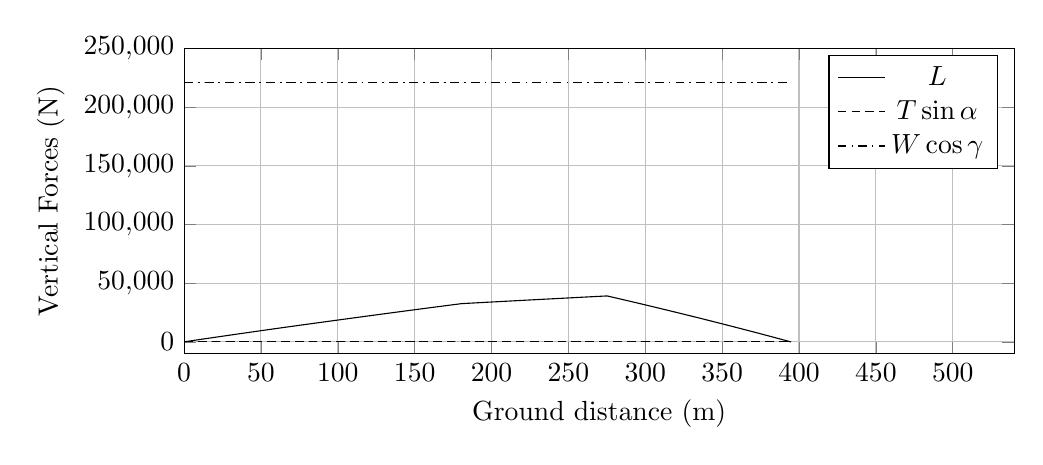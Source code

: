 %VerticalForces_vs_GroundDistance
\begin{tikzpicture}

\begin{axis}[
width=\textwidth,
height=0.45\textwidth,
scaled ticks=false, tick label style={/pgf/number format/fixed},
xmin=0.0,
xmax=540,
xlabel={Ground distance (m)},
xmajorgrids,
ymin=-10000.0,
ymax=250000,
ylabel={Vertical Forces (N)},
ytick={0,50000,100000,150000,200000,250000},
ymajorgrids,
legend entries = {$L$\\$T\sin\alpha$\\$W\cos\gamma$\\}
]

\addplot [
color=black,
solid
]
table[row sep=crcr]{
1.373E-8	2.726E-6\\
2.605E-7	5.172E-5\\
2.049E-6	4.069E-4\\
9.924E-6	0.002\\
4.745E-5	0.009\\
1.74E-4	0.035\\
4.061E-4	0.081\\
7.313E-4	0.145\\
0.001	0.229\\
0.002	0.334\\
0.002	0.456\\
0.003	0.598\\
0.004	0.757\\
0.005	0.938\\
0.006	1.137\\
0.007	1.357\\
0.008	1.588\\
0.009	1.845\\
0.011	2.122\\
0.012	2.418\\
0.014	2.735\\
0.015	3.071\\
0.017	3.422\\
0.019	3.797\\
0.021	4.19\\
0.023	4.604\\
0.025	5.034\\
0.028	5.484\\
0.03	5.96\\
0.032	6.448\\
0.035	6.959\\
0.038	7.489\\
0.04	8.04\\
0.043	8.602\\
0.046	9.191\\
0.049	9.796\\
0.053	10.424\\
0.056	11.072\\
0.059	11.747\\
0.063	12.435\\
0.066	13.142\\
0.07	13.872\\
0.074	14.622\\
0.078	15.393\\
0.082	16.181\\
0.086	16.993\\
0.09	17.836\\
0.094	18.687\\
0.099	19.568\\
0.103	20.461\\
0.108	21.37\\
0.112	22.301\\
0.117	23.262\\
0.122	24.25\\
0.127	25.256\\
0.132	26.267\\
0.138	27.302\\
0.143	28.359\\
0.148	29.434\\
0.154	30.529\\
0.159	31.638\\
0.165	32.8\\
0.171	33.978\\
0.177	35.164\\
0.183	36.367\\
0.189	37.594\\
0.196	38.849\\
0.202	40.118\\
0.209	41.409\\
0.215	42.763\\
0.222	44.095\\
0.229	45.483\\
0.236	46.855\\
0.243	48.233\\
0.25	49.67\\
0.258	51.128\\
0.265	52.588\\
0.272	54.07\\
0.28	55.598\\
0.288	57.116\\
0.296	58.697\\
0.304	60.317\\
0.312	61.921\\
0.32	63.546\\
0.329	65.219\\
0.337	66.868\\
0.346	68.595\\
0.355	70.33\\
0.363	72.091\\
0.372	73.892\\
0.382	75.683\\
0.391	77.476\\
0.4	79.337\\
0.41	81.238\\
0.419	83.106\\
0.429	85.0\\
0.438	86.936\\
0.448	88.875\\
0.458	90.853\\
0.468	92.882\\
0.479	94.958\\
0.489	96.999\\
0.5	99.135\\
0.511	101.274\\
0.521	103.394\\
0.532	105.551\\
0.543	107.708\\
0.554	109.874\\
0.565	112.106\\
0.577	114.413\\
0.589	116.695\\
0.6	119.05\\
0.612	121.378\\
0.624	123.716\\
0.636	126.147\\
0.649	128.601\\
0.661	131.051\\
0.674	133.567\\
0.686	136.053\\
0.699	138.609\\
0.712	141.202\\
0.725	143.745\\
0.738	146.324\\
0.752	148.993\\
0.765	151.73\\
0.779	154.438\\
0.793	157.186\\
0.807	160.038\\
0.822	162.814\\
0.836	165.701\\
0.85	168.516\\
0.865	171.43\\
0.88	174.431\\
0.895	177.387\\
0.91	180.325\\
0.925	183.306\\
0.94	186.329\\
0.956	189.402\\
0.971	192.429\\
0.987	195.536\\
1.003	198.692\\
1.019	201.871\\
1.035	205.127\\
1.052	208.331\\
1.068	211.521\\
1.085	214.853\\
1.101	218.135\\
1.118	221.455\\
1.135	224.827\\
1.153	228.284\\
1.17	231.693\\
1.188	235.181\\
1.206	238.795\\
1.224	242.371\\
1.242	245.978\\
1.261	249.666\\
1.279	253.343\\
1.298	256.981\\
1.317	260.68\\
1.335	264.386\\
1.354	268.119\\
1.374	271.943\\
1.393	275.796\\
1.413	279.738\\
1.433	283.654\\
1.453	287.563\\
1.473	291.521\\
1.493	295.583\\
1.514	299.664\\
1.534	303.643\\
1.555	307.801\\
1.576	311.921\\
1.598	316.119\\
1.62	320.47\\
1.641	324.761\\
1.663	329.114\\
1.686	333.579\\
1.708	337.845\\
1.73	342.186\\
1.752	346.583\\
1.774	350.975\\
1.797	355.498\\
1.82	359.997\\
1.843	364.521\\
1.867	369.183\\
1.89	373.831\\
1.914	378.47\\
1.937	383.074\\
1.961	387.786\\
1.985	392.535\\
2.01	397.373\\
2.035	402.266\\
2.059	407.138\\
2.085	412.142\\
2.11	417.173\\
2.135	422.084\\
2.161	427.057\\
2.186	432.112\\
2.213	437.342\\
2.239	442.54\\
2.265	447.689\\
2.292	452.962\\
2.319	458.2\\
2.346	463.468\\
2.373	468.842\\
2.401	474.32\\
2.428	479.707\\
2.456	485.114\\
2.483	490.577\\
2.512	496.144\\
2.54	501.761\\
2.568	507.297\\
2.597	512.913\\
2.626	518.691\\
2.656	524.51\\
2.686	530.331\\
2.715	536.188\\
2.746	542.111\\
2.775	547.945\\
2.805	553.876\\
2.836	559.841\\
2.866	565.835\\
2.898	572.016\\
2.929	578.081\\
2.96	584.295\\
2.992	590.553\\
3.024	596.811\\
3.056	603.157\\
3.089	609.533\\
3.122	616.065\\
3.155	622.438\\
3.188	628.899\\
3.221	635.447\\
3.254	641.985\\
3.288	648.632\\
3.322	655.327\\
3.356	661.977\\
3.391	668.711\\
3.426	675.573\\
3.462	682.778\\
3.497	689.64\\
3.532	696.515\\
3.568	703.385\\
3.604	710.543\\
3.639	717.457\\
3.677	724.847\\
3.713	731.915\\
3.75	739.032\\
3.786	746.126\\
3.823	753.331\\
3.861	760.836\\
3.899	768.359\\
3.937	775.805\\
3.975	783.208\\
4.014	790.744\\
4.052	798.266\\
4.092	806.144\\
4.132	813.814\\
4.172	821.635\\
4.211	829.253\\
4.25	837.011\\
4.292	845.127\\
4.332	853.091\\
4.373	861.045\\
4.414	869.118\\
4.456	877.22\\
4.497	885.304\\
4.538	893.261\\
4.581	901.745\\
4.624	910.031\\
4.666	918.274\\
4.709	926.687\\
4.752	935.15\\
4.795	943.521\\
4.838	951.892\\
4.881	960.323\\
4.926	968.962\\
4.97	977.701\\
5.014	986.274\\
5.059	994.95\\
5.104	1003.852\\
5.15	1012.669\\
5.195	1021.508\\
5.241	1030.52\\
5.288	1039.644\\
5.334	1048.697\\
5.381	1057.705\\
5.428	1066.844\\
5.476	1076.322\\
5.525	1085.774\\
5.573	1095.245\\
5.621	1104.522\\
5.672	1114.379\\
5.72	1123.79\\
5.768	1133.147\\
5.817	1142.699\\
5.866	1152.267\\
5.917	1162.218\\
5.967	1171.881\\
6.017	1181.619\\
6.069	1191.69\\
6.12	1201.656\\
6.171	1211.609\\
6.223	1221.695\\
6.274	1231.557\\
6.326	1241.725\\
6.38	1252.172\\
6.432	1262.393\\
6.485	1272.566\\
6.537	1282.69\\
6.59	1292.998\\
6.644	1303.579\\
6.697	1313.938\\
6.752	1324.498\\
6.807	1335.195\\
6.863	1346.133\\
6.919	1356.876\\
6.975	1367.768\\
7.031	1378.736\\
7.087	1389.596\\
7.145	1400.789\\
7.203	1412.02\\
7.261	1423.378\\
7.321	1434.884\\
7.378	1446.077\\
7.438	1457.621\\
7.497	1469.141\\
7.557	1480.649\\
7.617	1492.383\\
7.677	1503.983\\
7.736	1515.39\\
7.796	1527.083\\
7.857	1538.844\\
7.917	1550.549\\
7.979	1562.52\\
8.04	1574.297\\
8.102	1586.418\\
8.165	1598.456\\
8.226	1610.411\\
8.291	1622.834\\
8.354	1635.039\\
8.418	1647.418\\
8.482	1659.894\\
8.547	1672.525\\
8.613	1685.282\\
8.678	1697.759\\
8.745	1710.665\\
8.811	1723.457\\
8.877	1736.185\\
8.943	1748.997\\
9.011	1762.144\\
9.079	1775.4\\
9.149	1788.792\\
9.216	1801.8\\
9.286	1815.22\\
9.355	1828.714\\
9.424	1841.871\\
9.493	1855.358\\
9.563	1868.721\\
9.632	1882.074\\
9.703	1895.812\\
9.773	1909.351\\
9.844	1923.088\\
9.915	1936.712\\
9.987	1950.64\\
10.059	1964.579\\
10.132	1978.634\\
10.206	1992.808\\
10.279	2006.986\\
10.353	2021.228\\
10.428	2035.646\\
10.503	2050.14\\
10.578	2064.567\\
10.655	2079.368\\
10.73	2093.853\\
10.806	2108.421\\
10.883	2123.206\\
10.959	2137.825\\
11.035	2152.511\\
11.113	2167.503\\
11.191	2182.477\\
11.268	2197.342\\
11.346	2212.445\\
11.424	2227.373\\
11.503	2242.543\\
11.581	2257.685\\
11.662	2273.103\\
11.742	2288.506\\
11.822	2303.91\\
11.902	2319.279\\
11.984	2335.001\\
12.065	2350.724\\
12.148	2366.563\\
12.231	2382.53\\
12.313	2398.349\\
12.397	2414.355\\
12.48	2430.285\\
12.564	2446.559\\
12.648	2462.658\\
12.736	2479.546\\
12.821	2495.85\\
12.908	2512.534\\
12.995	2529.225\\
13.082	2545.873\\
13.17	2562.871\\
13.258	2579.653\\
13.345	2596.393\\
13.433	2613.336\\
13.524	2630.717\\
13.611	2647.416\\
13.702	2664.866\\
13.792	2682.155\\
13.882	2699.404\\
13.975	2717.227\\
14.066	2734.547\\
14.158	2752.185\\
14.251	2769.956\\
14.343	2787.697\\
14.437	2805.728\\
14.533	2823.955\\
14.626	2841.737\\
14.722	2860.114\\
14.819	2878.726\\
14.914	2896.876\\
15.01	2915.272\\
15.108	2934.111\\
15.206	2952.856\\
15.304	2971.585\\
15.403	2990.61\\
15.503	3009.679\\
15.602	3028.517\\
15.701	3047.434\\
15.801	3066.667\\
15.9	3085.528\\
16.002	3104.958\\
16.103	3124.274\\
16.204	3143.735\\
16.305	3162.922\\
16.406	3182.196\\
16.509	3201.953\\
16.615	3222.077\\
16.718	3241.768\\
16.823	3261.892\\
16.929	3282.044\\
17.035	3302.306\\
17.141	3322.541\\
17.246	3342.654\\
17.352	3362.843\\
17.458	3383.179\\
17.566	3403.656\\
17.673	3424.148\\
17.782	3444.902\\
17.891	3465.746\\
18.001	3486.71\\
18.11	3507.515\\
18.22	3528.408\\
18.328	3548.97\\
18.437	3569.927\\
18.549	3591.205\\
18.659	3612.224\\
18.771	3633.464\\
18.884	3654.972\\
18.996	3676.448\\
19.109	3697.896\\
19.223	3719.63\\
19.338	3741.495\\
19.456	3764.107\\
19.573	3786.427\\
19.69	3808.647\\
19.805	3830.562\\
19.924	3853.145\\
20.042	3875.687\\
20.158	3897.837\\
20.278	3920.637\\
20.396	3943.095\\
20.516	3965.96\\
20.637	3988.966\\
20.755	4011.298\\
20.874	4034.113\\
20.996	4057.266\\
21.118	4080.5\\
21.24	4103.779\\
21.361	4126.804\\
21.485	4150.347\\
21.608	4173.679\\
21.732	4197.374\\
21.857	4221.078\\
21.981	4244.697\\
22.108	4268.86\\
22.235	4293.012\\
22.362	4317.05\\
22.488	4341.036\\
22.614	4365.052\\
22.744	4389.767\\
22.873	4414.28\\
23.004	4439.088\\
23.133	4463.684\\
23.263	4488.361\\
23.393	4513.06\\
23.523	4537.795\\
23.655	4562.904\\
23.786	4587.766\\
23.917	4612.721\\
24.047	4637.429\\
24.178	4662.408\\
24.315	4688.281\\
24.448	4713.539\\
24.579	4738.544\\
24.71	4763.433\\
24.843	4788.733\\
24.976	4813.904\\
25.112	4839.702\\
25.247	4865.455\\
25.385	4891.635\\
25.522	4917.729\\
25.661	4944.129\\
25.799	4970.234\\
25.826	4975.493\\
25.84	4978.014\\
25.841	4978.28\\
25.842	4978.52\\
25.848	4979.552\\
25.864	4982.684\\
25.906	4990.573\\
25.999	5008.343\\
26.123	5031.903\\
26.25	5056.011\\
26.377	5080.073\\
26.506	5104.669\\
26.634	5128.916\\
26.763	5153.472\\
26.893	5178.138\\
27.023	5202.77\\
27.154	5227.658\\
27.288	5253.071\\
27.42	5278.237\\
27.556	5303.911\\
27.691	5329.663\\
27.826	5355.334\\
27.96	5380.619\\
28.097	5406.63\\
28.233	5432.501\\
28.369	5458.298\\
28.507	5484.466\\
28.645	5510.81\\
28.783	5536.935\\
28.923	5563.467\\
29.062	5589.939\\
29.202	5616.479\\
29.343	5643.277\\
29.483	5669.815\\
29.626	5696.895\\
29.767	5723.664\\
29.909	5750.664\\
30.052	5777.665\\
30.197	5805.14\\
30.342	5832.749\\
30.486	5859.988\\
30.633	5887.828\\
30.778	5915.473\\
30.924	5943.08\\
31.071	5970.948\\
31.218	5998.846\\
31.367	6026.978\\
31.515	6055.146\\
31.664	6083.235\\
31.815	6111.868\\
31.966	6140.629\\
32.115	6168.841\\
32.266	6197.41\\
32.418	6226.177\\
32.57	6254.896\\
32.722	6283.761\\
32.877	6313.06\\
33.032	6342.382\\
33.185	6371.371\\
33.341	6400.96\\
33.498	6430.527\\
33.654	6460.093\\
33.811	6489.888\\
33.97	6519.875\\
34.126	6549.499\\
34.286	6579.622\\
34.445	6609.721\\
34.606	6640.114\\
34.766	6670.508\\
34.926	6700.691\\
35.086	6730.963\\
35.248	6761.567\\
35.412	6792.562\\
35.574	6823.024\\
35.735	6853.605\\
35.899	6884.539\\
36.065	6915.868\\
36.23	6947.079\\
36.395	6978.085\\
36.561	7009.535\\
36.728	7040.936\\
36.894	7072.277\\
37.059	7103.442\\
37.227	7135.127\\
37.394	7166.688\\
37.562	7198.317\\
37.733	7230.48\\
37.903	7262.648\\
38.071	7294.335\\
38.238	7325.741\\
38.408	7357.775\\
38.578	7389.673\\
38.75	7422.2\\
38.92	7454.174\\
39.093	7486.764\\
39.265	7519.069\\
39.437	7551.409\\
39.609	7583.852\\
39.783	7616.563\\
39.956	7649.175\\
40.132	7682.312\\
40.309	7715.461\\
40.486	7748.819\\
40.664	7782.224\\
40.84	7815.329\\
41.018	7848.814\\
41.198	7882.554\\
41.377	7916.267\\
41.557	7950.013\\
41.736	7983.642\\
41.916	8017.322\\
42.097	8051.456\\
42.278	8085.35\\
42.46	8119.47\\
42.64	8153.266\\
42.822	8187.423\\
43.006	8221.838\\
43.19	8256.348\\
43.372	8290.466\\
43.556	8324.87\\
43.74	8359.428\\
43.924	8393.922\\
44.107	8428.109\\
44.294	8463.163\\
44.479	8497.806\\
44.665	8532.579\\
44.852	8567.637\\
45.039	8602.626\\
45.228	8637.902\\
45.415	8672.934\\
45.603	8708.027\\
45.793	8743.494\\
45.984	8779.131\\
46.173	8814.418\\
46.364	8850.196\\
46.554	8885.541\\
46.745	8921.29\\
46.936	8956.946\\
47.127	8992.563\\
47.319	9028.355\\
47.511	9064.211\\
47.705	9100.456\\
47.9	9136.734\\
48.093	9172.674\\
48.287	9208.905\\
48.484	9245.543\\
48.681	9282.213\\
48.875	9318.417\\
49.071	9354.795\\
49.267	9391.361\\
49.466	9428.325\\
49.662	9464.79\\
49.86	9501.573\\
50.058	9538.468\\
50.258	9575.604\\
50.457	9612.697\\
50.656	9649.542\\
50.859	9687.39\\
51.061	9724.859\\
51.264	9762.446\\
51.464	9799.66\\
51.665	9836.886\\
51.866	9874.202\\
52.074	9912.888\\
52.282	9951.459\\
52.487	9989.339\\
52.695	10027.995\\
52.9	10065.973\\
53.108	10104.491\\
53.312	10142.176\\
53.52	10180.758\\
53.727	10219.052\\
53.937	10257.952\\
54.145	10296.458\\
54.351	10334.577\\
54.562	10373.575\\
54.776	10413.113\\
54.988	10452.233\\
55.198	10491.068\\
55.41	10530.33\\
55.624	10569.78\\
55.837	10609.076\\
56.047	10647.908\\
56.261	10687.459\\
56.475	10726.898\\
56.691	10766.729\\
56.909	10806.989\\
57.127	10847.18\\
57.347	10887.631\\
57.565	10927.79\\
57.782	10967.866\\
57.999	11007.856\\
58.218	11048.149\\
58.436	11088.243\\
58.658	11129.038\\
58.88	11169.895\\
59.103	11211.011\\
59.324	11251.617\\
59.545	11292.293\\
59.768	11333.239\\
59.991	11374.13\\
60.216	11415.56\\
60.44	11456.651\\
60.665	11497.955\\
60.891	11539.493\\
61.116	11580.694\\
61.343	11622.413\\
61.572	11664.34\\
61.799	11705.93\\
62.026	11747.538\\
62.254	11789.407\\
62.483	11831.322\\
62.714	11873.617\\
62.945	11915.921\\
63.178	11958.615\\
63.411	12001.294\\
63.645	12044.076\\
63.877	12086.569\\
64.112	12129.424\\
64.347	12172.492\\
64.583	12215.626\\
64.819	12258.672\\
65.056	12301.936\\
65.295	12345.594\\
65.532	12388.887\\
65.77	12432.456\\
66.01	12476.204\\
66.253	12520.435\\
66.493	12564.355\\
66.734	12608.212\\
66.977	12652.557\\
67.219	12696.664\\
67.464	12741.293\\
67.706	12785.322\\
67.954	12830.469\\
68.198	12874.967\\
68.444	12919.736\\
68.69	12964.447\\
68.94	13009.866\\
69.19	13055.466\\
69.44	13100.8\\
69.69	13146.321\\
69.941	13191.935\\
70.193	13237.692\\
70.447	13283.783\\
70.699	13329.664\\
70.954	13375.937\\
71.211	13422.619\\
71.468	13469.146\\
71.725	13515.756\\
71.982	13562.474\\
72.241	13609.384\\
72.499	13656.064\\
72.759	13703.34\\
73.02	13750.562\\
73.281	13797.834\\
73.543	13845.326\\
73.806	13892.831\\
74.072	13941.057\\
74.339	13989.298\\
74.605	14037.466\\
74.873	14085.858\\
75.14	14134.235\\
75.411	14183.232\\
75.683	14232.24\\
75.951	14280.676\\
76.224	14330.054\\
76.499	14379.687\\
76.772	14428.994\\
77.047	14478.647\\
77.323	14528.457\\
77.599	14578.101\\
77.878	14628.461\\
78.157	14678.727\\
78.438	14729.542\\
78.721	14780.436\\
79.001	14830.917\\
79.284	14881.817\\
79.57	14933.416\\
79.854	14984.56\\
80.139	15035.861\\
80.426	15087.416\\
80.715	15139.418\\
81.007	15191.962\\
81.295	15243.814\\
81.585	15295.96\\
81.875	15347.973\\
82.171	15401.263\\
82.467	15454.442\\
82.764	15507.8\\
83.058	15560.556\\
83.359	15614.51\\
83.657	15668.02\\
83.955	15721.538\\
84.253	15775.067\\
84.557	15829.492\\
84.86	15883.885\\
85.165	15938.577\\
85.472	15993.586\\
85.779	16048.643\\
86.087	16103.771\\
86.398	16159.499\\
86.711	16215.497\\
87.026	16271.959\\
87.34	16328.27\\
87.654	16384.395\\
87.967	16440.391\\
88.285	16497.357\\
88.61	16555.505\\
88.929	16612.44\\
89.25	16669.892\\
89.575	16728.025\\
89.902	16786.515\\
90.226	16844.331\\
90.549	16902.109\\
90.878	16960.831\\
91.205	17019.122\\
91.538	17078.692\\
91.871	17138.067\\
92.201	17197.056\\
92.531	17255.975\\
92.864	17315.3\\
93.198	17374.93\\
93.533	17434.663\\
93.867	17494.284\\
94.203	17554.195\\
94.541	17614.323\\
94.874	17673.734\\
95.217	17734.84\\
95.554	17794.903\\
95.892	17855.191\\
96.231	17915.433\\
96.572	17976.189\\
96.908	18036.021\\
97.248	18096.545\\
97.588	18157.138\\
97.926	18217.276\\
98.267	18277.94\\
98.605	18338.192\\
98.946	18398.768\\
99.287	18459.437\\
99.634	18521.136\\
99.977	18582.207\\
100.316	18642.51\\
100.656	18702.932\\
100.996	18763.464\\
101.34	18824.633\\
101.68	18884.983\\
102.017	18944.856\\
102.357	19005.282\\
102.694	19065.281\\
103.035	19125.926\\
103.376	19186.472\\
103.719	19247.286\\
104.059	19307.683\\
104.395	19367.446\\
104.733	19427.474\\
105.071	19487.53\\
105.407	19547.269\\
105.744	19607.081\\
106.08	19666.625\\
106.416	19726.406\\
106.756	19786.764\\
107.094	19846.787\\
107.432	19906.66\\
107.447	19909.322\\
107.458	19911.388\\
107.462	19912.131\\
107.465	19912.667\\
107.468	19913.152\\
107.484	19915.91\\
107.532	19924.457\\
107.687	19951.965\\
107.976	20003.264\\
108.277	20056.826\\
108.582	20110.824\\
108.886	20164.764\\
109.192	20219.166\\
109.502	20274.238\\
109.811	20328.938\\
110.121	20384.007\\
110.433	20439.337\\
110.747	20495.117\\
111.065	20551.419\\
111.382	20607.737\\
111.701	20664.334\\
112.023	20721.405\\
112.343	20778.193\\
112.668	20835.808\\
112.993	20893.413\\
113.32	20951.321\\
113.65	21009.875\\
113.979	21068.117\\
114.313	21127.393\\
114.644	21186.125\\
114.981	21245.737\\
115.32	21305.752\\
115.658	21365.66\\
116.001	21426.361\\
116.342	21486.874\\
116.686	21547.759\\
117.033	21609.206\\
117.379	21670.413\\
117.729	21732.284\\
118.08	21794.458\\
118.434	21857.014\\
118.792	21920.382\\
119.148	21983.314\\
119.504	22046.26\\
119.863	22109.739\\
120.226	22173.986\\
120.59	22238.272\\
120.955	22302.851\\
121.32	22367.184\\
121.686	22431.895\\
122.053	22496.733\\
122.423	22561.974\\
122.795	22627.721\\
123.166	22693.243\\
123.54	22759.095\\
123.912	22824.875\\
124.29	22891.518\\
124.663	22957.245\\
125.039	23023.508\\
125.414	23089.584\\
125.79	23155.814\\
126.168	23222.525\\
126.546	23289.025\\
126.925	23355.715\\
127.303	23422.295\\
127.683	23489.103\\
128.062	23555.94\\
128.444	23622.986\\
128.823	23689.644\\
129.199	23755.802\\
129.578	23822.36\\
129.955	23888.679\\
130.334	23955.17\\
130.714	24021.931\\
131.095	24088.789\\
131.477	24155.845\\
131.857	24222.562\\
132.239	24289.535\\
132.616	24355.719\\
133.0	24423.011\\
133.381	24489.803\\
133.761	24556.414\\
134.136	24622.168\\
134.516	24688.579\\
134.897	24755.332\\
135.274	24821.371\\
135.652	24887.501\\
136.033	24954.168\\
136.412	25020.377\\
136.79	25086.433\\
137.17	25152.876\\
137.548	25218.989\\
137.926	25284.958\\
138.305	25351.059\\
138.684	25417.233\\
139.063	25483.409\\
139.441	25549.247\\
139.819	25615.255\\
140.198	25681.239\\
140.573	25746.662\\
140.951	25812.431\\
141.328	25878.22\\
141.706	25944.026\\
142.084	26009.746\\
142.464	26075.79\\
142.841	26141.404\\
143.219	26207.17\\
143.6	26273.319\\
143.98	26339.382\\
144.359	26405.313\\
144.736	26470.626\\
145.113	26536.139\\
145.491	26601.691\\
145.87	26667.54\\
146.245	26732.486\\
146.624	26798.188\\
147.001	26863.534\\
147.379	26928.978\\
147.757	26994.457\\
148.136	27060.046\\
148.514	27125.453\\
148.891	27190.7\\
149.271	27256.486\\
149.653	27322.488\\
150.033	27388.146\\
150.414	27453.91\\
150.793	27519.465\\
151.173	27584.979\\
151.554	27650.778\\
151.935	27716.476\\
152.319	27782.696\\
152.702	27848.768\\
153.083	27914.448\\
153.467	27980.5\\
153.848	28046.22\\
154.231	28112.096\\
154.615	28178.162\\
155.0	28244.419\\
155.383	28310.253\\
155.768	28376.451\\
156.151	28442.267\\
156.535	28508.22\\
156.92	28574.335\\
157.306	28640.644\\
157.691	28706.699\\
158.078	28773.025\\
158.465	28839.434\\
158.851	28905.625\\
159.24	28972.148\\
159.627	29038.518\\
160.02	29105.709\\
160.408	29172.169\\
160.796	29238.567\\
161.184	29304.982\\
161.576	29372.01\\
161.968	29438.945\\
162.358	29505.563\\
162.751	29572.637\\
163.145	29639.995\\
163.537	29706.884\\
163.93	29773.766\\
164.324	29841.015\\
164.717	29908.031\\
165.11	29975.005\\
165.504	30042.004\\
165.898	30109.183\\
166.291	30176.123\\
166.689	30243.685\\
167.083	30310.73\\
167.48	30378.255\\
167.88	30446.187\\
168.278	30513.783\\
168.677	30581.649\\
169.075	30649.094\\
169.476	30717.176\\
169.878	30785.416\\
170.279	30853.387\\
170.681	30921.527\\
171.086	30990.126\\
171.488	31058.12\\
171.893	31126.695\\
172.297	31195.123\\
172.703	31263.722\\
173.111	31332.694\\
173.516	31401.294\\
173.926	31470.469\\
174.336	31539.768\\
174.746	31609.002\\
175.157	31678.396\\
175.569	31747.852\\
175.98	31817.085\\
176.393	31886.74\\
176.804	31956.035\\
177.219	32026.023\\
177.633	32095.693\\
178.051	32166.014\\
178.467	32236.046\\
178.884	32306.12\\
179.298	32375.806\\
179.716	32446.002\\
180.134	32516.254\\
180.265	32538.134\\
180.554	32586.718\\
180.977	32616.729\\
181.732	32670.291\\
182.618	32733.154\\
183.499	32795.61\\
184.388	32858.585\\
185.275	32921.389\\
186.161	32984.078\\
187.058	33047.533\\
187.95	33110.625\\
188.843	33173.771\\
189.732	33236.549\\
190.631	33300.021\\
191.532	33363.601\\
192.429	33426.917\\
193.329	33490.398\\
194.234	33554.128\\
195.149	33618.605\\
196.058	33682.666\\
196.967	33746.583\\
197.881	33810.941\\
198.802	33875.646\\
199.723	33940.386\\
200.642	34004.961\\
201.57	34070.155\\
202.492	34134.872\\
203.409	34199.208\\
204.337	34264.288\\
205.262	34329.112\\
206.198	34394.651\\
207.137	34460.433\\
208.071	34525.799\\
209.007	34591.269\\
209.959	34657.82\\
210.905	34723.935\\
211.847	34789.777\\
212.793	34855.83\\
213.736	34921.645\\
214.693	34988.39\\
215.655	35055.473\\
216.615	35122.383\\
217.574	35189.187\\
218.537	35256.262\\
219.5	35323.336\\
220.468	35390.622\\
221.446	35458.667\\
222.419	35526.31\\
223.396	35594.141\\
224.371	35661.842\\
225.347	35729.615\\
226.331	35797.902\\
227.314	35866.037\\
228.304	35934.672\\
229.296	36003.402\\
230.281	36071.589\\
231.282	36140.883\\
232.277	36209.735\\
233.291	36279.82\\
234.301	36349.647\\
235.303	36418.904\\
236.311	36488.48\\
237.329	36558.756\\
238.352	36629.36\\
239.372	36699.729\\
240.402	36770.681\\
241.433	36841.737\\
242.465	36912.813\\
243.499	36984.033\\
244.549	37056.257\\
245.592	37127.993\\
246.642	37200.163\\
247.692	37272.356\\
248.757	37345.447\\
249.806	37417.5\\
250.868	37490.396\\
251.931	37563.26\\
253.007	37637.062\\
254.08	37710.599\\
255.148	37783.769\\
256.229	37857.75\\
257.307	37931.555\\
258.396	38006.035\\
259.479	38080.067\\
260.573	38154.906\\
261.682	38230.645\\
262.772	38305.096\\
263.871	38380.112\\
264.973	38455.308\\
266.098	38531.988\\
267.213	38608.005\\
268.325	38683.817\\
269.456	38760.841\\
270.592	38838.142\\
271.716	38914.651\\
272.855	38992.16\\
274.016	39071.086\\
274.654	39114.433\\
275.148	39147.992\\
275.858	38933.264\\
276.568	38718.77\\
277.278	38503.711\\
277.99	38288.147\\
278.693	38074.883\\
279.391	37862.92\\
280.094	37649.249\\
280.796	37435.703\\
281.498	37222.27\\
282.193	37010.275\\
282.891	36797.476\\
283.587	36585.136\\
284.274	36374.994\\
284.963	36164.374\\
285.65	35954.021\\
286.34	35742.766\\
287.026	35532.314\\
287.716	35320.458\\
288.396	35111.667\\
289.071	34904.046\\
289.751	34694.672\\
290.431	34485.253\\
291.104	34277.645\\
291.776	34070.091\\
292.449	33862.228\\
293.118	33655.318\\
293.79	33447.338\\
294.459	33240.165\\
295.122	33034.637\\
295.788	32827.801\\
296.445	32624.0\\
297.1	32420.357\\
297.756	32216.237\\
298.41	32012.362\\
299.055	31811.466\\
299.703	31609.159\\
300.357	31404.986\\
301.004	31203.009\\
301.642	31003.454\\
302.279	30803.809\\
302.915	30604.531\\
303.545	30406.978\\
304.174	30209.565\\
304.807	30010.761\\
305.437	29812.883\\
306.062	29616.028\\
306.684	29420.401\\
307.302	29225.471\\
307.914	29032.587\\
308.53	28837.94\\
309.142	28644.751\\
309.757	28450.222\\
310.359	28259.768\\
310.961	28069.075\\
311.561	27878.863\\
312.157	27689.921\\
312.747	27502.563\\
313.34	27313.897\\
313.927	27127.525\\
314.516	26939.912\\
315.103	26752.993\\
315.684	26567.639\\
316.265	26382.329\\
316.843	26197.993\\
317.42	26013.663\\
317.987	25832.409\\
318.561	25648.705\\
319.121	25469.218\\
319.682	25289.674\\
320.24	25110.578\\
320.798	24931.434\\
321.349	24754.445\\
321.89	24580.523\\
322.436	24405.11\\
322.981	24229.467\\
323.519	24056.304\\
324.066	23879.852\\
324.598	23708.217\\
325.128	23537.329\\
325.659	23365.824\\
326.188	23194.674\\
326.718	23023.295\\
327.239	22854.39\\
327.753	22687.894\\
328.27	22520.307\\
328.782	22354.311\\
329.295	22187.844\\
329.8	22023.694\\
330.304	21859.883\\
330.806	21696.505\\
331.304	21534.317\\
331.799	21373.088\\
332.288	21213.76\\
332.775	21055.134\\
333.255	20898.265\\
333.738	20740.455\\
334.22	20582.942\\
334.7	20426.176\\
335.178	20269.657\\
335.652	20114.507\\
336.126	19959.152\\
336.602	19803.266\\
337.069	19650.014\\
337.535	19496.893\\
337.989	19347.876\\
338.444	19198.463\\
338.904	19047.193\\
339.355	18898.613\\
339.802	18751.528\\
340.244	18605.964\\
340.684	18460.644\\
341.13	18313.661\\
341.567	18169.364\\
342.009	18023.447\\
342.445	17879.344\\
342.879	17735.818\\
343.311	17593.026\\
343.738	17451.763\\
344.172	17307.87\\
344.592	17168.59\\
345.016	17028.061\\
345.436	16888.639\\
345.859	16748.215\\
346.27	16611.933\\
346.677	16476.741\\
347.081	16342.184\\
347.479	16209.839\\
347.884	16075.068\\
348.289	15940.059\\
348.692	15805.867\\
349.08	15676.416\\
349.473	15545.259\\
349.868	15413.462\\
350.257	15283.796\\
350.638	15156.485\\
351.015	15030.298\\
351.395	14903.122\\
351.778	14775.176\\
352.156	14648.698\\
352.53	14523.36\\
352.901	14399.001\\
353.275	14273.402\\
353.639	14151.534\\
354.004	14029.017\\
354.366	13907.253\\
354.719	13788.725\\
355.076	13668.742\\
355.433	13548.775\\
355.792	13427.834\\
356.145	13309.153\\
356.496	13191.004\\
356.84	13075.235\\
357.186	12958.603\\
357.528	12843.082\\
357.872	12727.011\\
358.208	12613.741\\
358.549	12498.496\\
358.889	12383.661\\
359.228	12269.027\\
359.556	12158.296\\
359.887	12046.182\\
360.215	11935.223\\
360.54	11824.995\\
360.867	11714.523\\
361.191	11604.47\\
361.512	11495.595\\
361.832	11387.19\\
362.15	11279.141\\
362.463	11172.896\\
362.769	11069.151\\
363.082	10962.633\\
363.387	10859.093\\
363.691	10755.684\\
363.992	10653.323\\
364.296	10549.778\\
364.597	10447.36\\
364.894	10346.175\\
365.19	10245.409\\
365.483	10145.635\\
365.775	10045.811\\
366.069	9945.656\\
366.359	9846.709\\
366.649	9747.544\\
366.94	9648.398\\
367.224	9551.167\\
367.502	9456.424\\
367.778	9362.061\\
368.058	9266.035\\
368.341	9169.291\\
368.613	9076.056\\
368.886	8982.828\\
369.154	8890.904\\
369.423	8798.789\\
369.692	8706.603\\
369.958	8615.285\\
370.221	8525.076\\
370.478	8437.026\\
370.731	8350.218\\
370.992	8260.396\\
371.245	8173.419\\
371.497	8087.009\\
371.743	8002.327\\
371.998	7914.773\\
372.25	7827.999\\
372.496	7743.265\\
372.739	7659.57\\
372.982	7576.203\\
373.225	7492.429\\
373.463	7410.474\\
373.707	7326.398\\
373.948	7243.112\\
374.185	7161.532\\
374.416	7081.764\\
374.645	7002.796\\
374.876	6923.053\\
375.104	6844.377\\
375.329	6766.383\\
375.557	6687.846\\
375.777	6611.595\\
375.999	6534.815\\
376.22	6458.518\\
376.437	6383.321\\
376.648	6310.382\\
376.859	6237.315\\
377.074	6163.064\\
377.286	6089.529\\
377.494	6017.401\\
377.7	5946.318\\
377.907	5874.432\\
378.112	5803.498\\
378.317	5732.22\\
378.523	5660.923\\
378.726	5590.349\\
378.93	5519.704\\
379.129	5450.574\\
379.325	5382.274\\
379.518	5315.444\\
379.712	5247.808\\
379.911	5178.727\\
380.104	5111.576\\
380.295	5045.139\\
380.485	4979.048\\
380.671	4914.428\\
380.857	4849.802\\
381.042	4785.257\\
381.224	4722.12\\
381.403	4659.53\\
381.584	4596.623\\
381.759	4535.51\\
381.933	4475.061\\
382.104	4415.432\\
382.272	4356.796\\
382.444	4296.818\\
382.609	4239.166\\
382.78	4179.728\\
382.942	4123.029\\
383.108	4065.008\\
383.275	4006.797\\
383.44	3949.113\\
383.602	3892.702\\
383.763	3836.541\\
383.924	3780.296\\
384.079	3725.975\\
384.235	3671.36\\
384.387	3618.227\\
384.541	3564.421\\
384.695	3510.46\\
384.842	3459.047\\
384.986	3408.563\\
385.132	3357.777\\
385.282	3305.202\\
385.427	3254.509\\
385.574	3202.975\\
385.716	3153.143\\
385.855	3104.407\\
385.991	3056.608\\
386.126	3009.312\\
386.264	2961.203\\
386.397	2914.382\\
386.536	2865.782\\
386.665	2820.386\\
386.8	2773.179\\
386.929	2728.031\\
387.055	2683.695\\
387.181	2639.326\\
387.309	2594.534\\
387.434	2550.723\\
387.557	2507.579\\
387.678	2465.035\\
387.798	2422.921\\
387.915	2381.807\\
388.035	2339.426\\
388.155	2297.489\\
388.27	2256.82\\
388.388	2215.526\\
388.498	2176.838\\
388.61	2137.359\\
388.719	2099.183\\
388.827	2060.905\\
388.934	2023.274\\
389.043	1985.129\\
389.149	1947.643\\
389.249	1912.484\\
389.357	1874.491\\
389.459	1838.533\\
389.558	1803.708\\
389.66	1767.767\\
389.76	1732.638\\
389.857	1698.381\\
389.954	1664.325\\
390.048	1631.261\\
390.14	1598.68\\
390.235	1565.437\\
390.325	1533.43\\
390.418	1500.588\\
390.509	1468.748\\
390.597	1437.808\\
390.681	1407.972\\
390.767	1377.778\\
390.849	1348.754\\
390.932	1319.398\\
391.018	1289.227\\
391.101	1260.025\\
391.183	1230.797\\
391.261	1203.365\\
391.338	1176.263\\
391.417	1148.498\\
391.495	1120.856\\
391.569	1094.681\\
391.648	1066.834\\
391.72	1041.224\\
391.795	1014.808\\
391.865	990.149\\
391.935	965.439\\
392.003	941.564\\
392.069	918.138\\
392.136	894.279\\
392.204	870.412\\
392.268	847.641\\
392.332	825.213\\
392.395	802.981\\
392.457	781.109\\
392.518	759.541\\
392.577	738.588\\
392.637	717.38\\
392.695	696.759\\
392.752	676.826\\
392.808	656.826\\
392.864	637.121\\
392.917	618.178\\
392.97	599.727\\
393.025	580.274\\
393.074	562.681\\
393.125	544.67\\
393.172	528.231\\
393.217	512.039\\
393.266	495.013\\
393.31	479.116\\
393.352	464.4\\
393.397	448.521\\
393.44	433.101\\
393.481	418.683\\
393.523	403.821\\
393.564	389.294\\
393.605	374.972\\
393.643	361.296\\
393.682	347.719\\
393.719	334.316\\
393.759	320.452\\
393.795	307.511\\
393.83	295.071\\
393.864	283.008\\
393.899	270.641\\
393.932	259.155\\
393.963	248.036\\
393.995	236.879\\
394.024	226.522\\
394.053	216.217\\
394.081	206.374\\
394.106	197.27\\
394.133	187.704\\
394.159	178.475\\
394.186	169.103\\
394.211	160.14\\
394.235	151.598\\
394.259	143.204\\
394.281	135.353\\
394.303	127.714\\
394.324	120.149\\
394.344	113.142\\
394.363	106.404\\
394.382	99.476\\
394.4	93.121\\
394.419	86.598\\
394.436	80.595\\
394.452	74.944\\
394.467	69.417\\
394.481	64.413\\
394.495	59.517\\
394.508	55.062\\
394.52	50.634\\
394.533	46.108\\
394.545	42.013\\
394.556	38.086\\
394.566	34.352\\
394.577	30.636\\
394.586	27.133\\
394.595	24.024\\
394.603	21.194\\
394.611	18.589\\
394.618	16.104\\
394.624	13.77\\
394.631	11.481\\
394.636	9.583\\
394.641	7.784\\
394.645	6.272\\
394.649	4.944\\
394.652	3.746\\
394.655	2.733\\
394.658	1.926\\
394.66	1.226\\
394.661	0.637\\
394.662	0.27\\
394.663	0.063\\
394.663	1.174E-19\\
};

\addplot [
color=black,
densely dashed
]
table[row sep=crcr]{
1.373E-8	0.0\\
2.605E-7	0.0\\
2.049E-6	0.0\\
9.924E-6	0.0\\
4.745E-5	0.0\\
1.74E-4	0.0\\
4.061E-4	0.0\\
7.313E-4	0.0\\
0.001	0.0\\
0.002	0.0\\
0.002	0.0\\
0.003	0.0\\
0.004	0.0\\
0.005	0.0\\
0.006	0.0\\
0.007	0.0\\
0.008	0.0\\
0.009	0.0\\
0.011	0.0\\
0.012	0.0\\
0.014	0.0\\
0.015	0.0\\
0.017	0.0\\
0.019	0.0\\
0.021	0.0\\
0.023	0.0\\
0.025	0.0\\
0.028	0.0\\
0.03	0.0\\
0.032	0.0\\
0.035	0.0\\
0.038	0.0\\
0.04	0.0\\
0.043	0.0\\
0.046	0.0\\
0.049	0.0\\
0.053	0.0\\
0.056	0.0\\
0.059	0.0\\
0.063	0.0\\
0.066	0.0\\
0.07	0.0\\
0.074	0.0\\
0.078	0.0\\
0.082	0.0\\
0.086	0.0\\
0.09	0.0\\
0.094	0.0\\
0.099	0.0\\
0.103	0.0\\
0.108	0.0\\
0.112	0.0\\
0.117	0.0\\
0.122	0.0\\
0.127	0.0\\
0.132	0.0\\
0.138	0.0\\
0.143	0.0\\
0.148	0.0\\
0.154	0.0\\
0.159	0.0\\
0.165	0.0\\
0.171	0.0\\
0.177	0.0\\
0.183	0.0\\
0.189	0.0\\
0.196	0.0\\
0.202	0.0\\
0.209	0.0\\
0.215	0.0\\
0.222	0.0\\
0.229	0.0\\
0.236	0.0\\
0.243	0.0\\
0.25	0.0\\
0.258	0.0\\
0.265	0.0\\
0.272	0.0\\
0.28	0.0\\
0.288	0.0\\
0.296	0.0\\
0.304	0.0\\
0.312	0.0\\
0.32	0.0\\
0.329	0.0\\
0.337	0.0\\
0.346	0.0\\
0.355	0.0\\
0.363	0.0\\
0.372	0.0\\
0.382	0.0\\
0.391	0.0\\
0.4	0.0\\
0.41	0.0\\
0.419	0.0\\
0.429	0.0\\
0.438	0.0\\
0.448	0.0\\
0.458	0.0\\
0.468	0.0\\
0.479	0.0\\
0.489	0.0\\
0.5	0.0\\
0.511	0.0\\
0.521	0.0\\
0.532	0.0\\
0.543	0.0\\
0.554	0.0\\
0.565	0.0\\
0.577	0.0\\
0.589	0.0\\
0.6	0.0\\
0.612	0.0\\
0.624	0.0\\
0.636	0.0\\
0.649	0.0\\
0.661	0.0\\
0.674	0.0\\
0.686	0.0\\
0.699	0.0\\
0.712	0.0\\
0.725	0.0\\
0.738	0.0\\
0.752	0.0\\
0.765	0.0\\
0.779	0.0\\
0.793	0.0\\
0.807	0.0\\
0.822	0.0\\
0.836	0.0\\
0.85	0.0\\
0.865	0.0\\
0.88	0.0\\
0.895	0.0\\
0.91	0.0\\
0.925	0.0\\
0.94	0.0\\
0.956	0.0\\
0.971	0.0\\
0.987	0.0\\
1.003	0.0\\
1.019	0.0\\
1.035	0.0\\
1.052	0.0\\
1.068	0.0\\
1.085	0.0\\
1.101	0.0\\
1.118	0.0\\
1.135	0.0\\
1.153	0.0\\
1.17	0.0\\
1.188	0.0\\
1.206	0.0\\
1.224	0.0\\
1.242	0.0\\
1.261	0.0\\
1.279	0.0\\
1.298	0.0\\
1.317	0.0\\
1.335	0.0\\
1.354	0.0\\
1.374	0.0\\
1.393	0.0\\
1.413	0.0\\
1.433	0.0\\
1.453	0.0\\
1.473	0.0\\
1.493	0.0\\
1.514	0.0\\
1.534	0.0\\
1.555	0.0\\
1.576	0.0\\
1.598	0.0\\
1.62	0.0\\
1.641	0.0\\
1.663	0.0\\
1.686	0.0\\
1.708	0.0\\
1.73	0.0\\
1.752	0.0\\
1.774	0.0\\
1.797	0.0\\
1.82	0.0\\
1.843	0.0\\
1.867	0.0\\
1.89	0.0\\
1.914	0.0\\
1.937	0.0\\
1.961	0.0\\
1.985	0.0\\
2.01	0.0\\
2.035	0.0\\
2.059	0.0\\
2.085	0.0\\
2.11	0.0\\
2.135	0.0\\
2.161	0.0\\
2.186	0.0\\
2.213	0.0\\
2.239	0.0\\
2.265	0.0\\
2.292	0.0\\
2.319	0.0\\
2.346	0.0\\
2.373	0.0\\
2.401	0.0\\
2.428	0.0\\
2.456	0.0\\
2.483	0.0\\
2.512	0.0\\
2.54	0.0\\
2.568	0.0\\
2.597	0.0\\
2.626	0.0\\
2.656	0.0\\
2.686	0.0\\
2.715	0.0\\
2.746	0.0\\
2.775	0.0\\
2.805	0.0\\
2.836	0.0\\
2.866	0.0\\
2.898	0.0\\
2.929	0.0\\
2.96	0.0\\
2.992	0.0\\
3.024	0.0\\
3.056	0.0\\
3.089	0.0\\
3.122	0.0\\
3.155	0.0\\
3.188	0.0\\
3.221	0.0\\
3.254	0.0\\
3.288	0.0\\
3.322	0.0\\
3.356	0.0\\
3.391	0.0\\
3.426	0.0\\
3.462	0.0\\
3.497	0.0\\
3.532	0.0\\
3.568	0.0\\
3.604	0.0\\
3.639	0.0\\
3.677	0.0\\
3.713	0.0\\
3.75	0.0\\
3.786	0.0\\
3.823	0.0\\
3.861	0.0\\
3.899	0.0\\
3.937	0.0\\
3.975	0.0\\
4.014	0.0\\
4.052	0.0\\
4.092	0.0\\
4.132	0.0\\
4.172	0.0\\
4.211	0.0\\
4.25	0.0\\
4.292	0.0\\
4.332	0.0\\
4.373	0.0\\
4.414	0.0\\
4.456	0.0\\
4.497	0.0\\
4.538	0.0\\
4.581	0.0\\
4.624	0.0\\
4.666	0.0\\
4.709	0.0\\
4.752	0.0\\
4.795	0.0\\
4.838	0.0\\
4.881	0.0\\
4.926	0.0\\
4.97	0.0\\
5.014	0.0\\
5.059	0.0\\
5.104	0.0\\
5.15	0.0\\
5.195	0.0\\
5.241	0.0\\
5.288	0.0\\
5.334	0.0\\
5.381	0.0\\
5.428	0.0\\
5.476	0.0\\
5.525	0.0\\
5.573	0.0\\
5.621	0.0\\
5.672	0.0\\
5.72	0.0\\
5.768	0.0\\
5.817	0.0\\
5.866	0.0\\
5.917	0.0\\
5.967	0.0\\
6.017	0.0\\
6.069	0.0\\
6.12	0.0\\
6.171	0.0\\
6.223	0.0\\
6.274	0.0\\
6.326	0.0\\
6.38	0.0\\
6.432	0.0\\
6.485	0.0\\
6.537	0.0\\
6.59	0.0\\
6.644	0.0\\
6.697	0.0\\
6.752	0.0\\
6.807	0.0\\
6.863	0.0\\
6.919	0.0\\
6.975	0.0\\
7.031	0.0\\
7.087	0.0\\
7.145	0.0\\
7.203	0.0\\
7.261	0.0\\
7.321	0.0\\
7.378	0.0\\
7.438	0.0\\
7.497	0.0\\
7.557	0.0\\
7.617	0.0\\
7.677	0.0\\
7.736	0.0\\
7.796	0.0\\
7.857	0.0\\
7.917	0.0\\
7.979	0.0\\
8.04	0.0\\
8.102	0.0\\
8.165	0.0\\
8.226	0.0\\
8.291	0.0\\
8.354	0.0\\
8.418	0.0\\
8.482	0.0\\
8.547	0.0\\
8.613	0.0\\
8.678	0.0\\
8.745	0.0\\
8.811	0.0\\
8.877	0.0\\
8.943	0.0\\
9.011	0.0\\
9.079	0.0\\
9.149	0.0\\
9.216	0.0\\
9.286	0.0\\
9.355	0.0\\
9.424	0.0\\
9.493	0.0\\
9.563	0.0\\
9.632	0.0\\
9.703	0.0\\
9.773	0.0\\
9.844	0.0\\
9.915	0.0\\
9.987	0.0\\
10.059	0.0\\
10.132	0.0\\
10.206	0.0\\
10.279	0.0\\
10.353	0.0\\
10.428	0.0\\
10.503	0.0\\
10.578	0.0\\
10.655	0.0\\
10.73	0.0\\
10.806	0.0\\
10.883	0.0\\
10.959	0.0\\
11.035	0.0\\
11.113	0.0\\
11.191	0.0\\
11.268	0.0\\
11.346	0.0\\
11.424	0.0\\
11.503	0.0\\
11.581	0.0\\
11.662	0.0\\
11.742	0.0\\
11.822	0.0\\
11.902	0.0\\
11.984	0.0\\
12.065	0.0\\
12.148	0.0\\
12.231	0.0\\
12.313	0.0\\
12.397	0.0\\
12.48	0.0\\
12.564	0.0\\
12.648	0.0\\
12.736	0.0\\
12.821	0.0\\
12.908	0.0\\
12.995	0.0\\
13.082	0.0\\
13.17	0.0\\
13.258	0.0\\
13.345	0.0\\
13.433	0.0\\
13.524	0.0\\
13.611	0.0\\
13.702	0.0\\
13.792	0.0\\
13.882	0.0\\
13.975	0.0\\
14.066	0.0\\
14.158	0.0\\
14.251	0.0\\
14.343	0.0\\
14.437	0.0\\
14.533	0.0\\
14.626	0.0\\
14.722	0.0\\
14.819	0.0\\
14.914	0.0\\
15.01	0.0\\
15.108	0.0\\
15.206	0.0\\
15.304	0.0\\
15.403	0.0\\
15.503	0.0\\
15.602	0.0\\
15.701	0.0\\
15.801	0.0\\
15.9	0.0\\
16.002	0.0\\
16.103	0.0\\
16.204	0.0\\
16.305	0.0\\
16.406	0.0\\
16.509	0.0\\
16.615	0.0\\
16.718	0.0\\
16.823	0.0\\
16.929	0.0\\
17.035	0.0\\
17.141	0.0\\
17.246	0.0\\
17.352	0.0\\
17.458	0.0\\
17.566	0.0\\
17.673	0.0\\
17.782	0.0\\
17.891	0.0\\
18.001	0.0\\
18.11	0.0\\
18.22	0.0\\
18.328	0.0\\
18.437	0.0\\
18.549	0.0\\
18.659	0.0\\
18.771	0.0\\
18.884	0.0\\
18.996	0.0\\
19.109	0.0\\
19.223	0.0\\
19.338	0.0\\
19.456	0.0\\
19.573	0.0\\
19.69	0.0\\
19.805	0.0\\
19.924	0.0\\
20.042	0.0\\
20.158	0.0\\
20.278	0.0\\
20.396	0.0\\
20.516	0.0\\
20.637	0.0\\
20.755	0.0\\
20.874	0.0\\
20.996	0.0\\
21.118	0.0\\
21.24	0.0\\
21.361	0.0\\
21.485	0.0\\
21.608	0.0\\
21.732	0.0\\
21.857	0.0\\
21.981	0.0\\
22.108	0.0\\
22.235	0.0\\
22.362	0.0\\
22.488	0.0\\
22.614	0.0\\
22.744	0.0\\
22.873	0.0\\
23.004	0.0\\
23.133	0.0\\
23.263	0.0\\
23.393	0.0\\
23.523	0.0\\
23.655	0.0\\
23.786	0.0\\
23.917	0.0\\
24.047	0.0\\
24.178	0.0\\
24.315	0.0\\
24.448	0.0\\
24.579	0.0\\
24.71	0.0\\
24.843	0.0\\
24.976	0.0\\
25.112	0.0\\
25.247	0.0\\
25.385	0.0\\
25.522	0.0\\
25.661	0.0\\
25.799	0.0\\
25.826	0.0\\
25.84	0.0\\
25.841	0.0\\
25.842	0.0\\
25.848	0.0\\
25.864	0.0\\
25.906	0.0\\
25.999	0.0\\
26.123	0.0\\
26.25	0.0\\
26.377	0.0\\
26.506	0.0\\
26.634	0.0\\
26.763	0.0\\
26.893	0.0\\
27.023	0.0\\
27.154	0.0\\
27.288	0.0\\
27.42	0.0\\
27.556	0.0\\
27.691	0.0\\
27.826	0.0\\
27.96	0.0\\
28.097	0.0\\
28.233	0.0\\
28.369	0.0\\
28.507	0.0\\
28.645	0.0\\
28.783	0.0\\
28.923	0.0\\
29.062	0.0\\
29.202	0.0\\
29.343	0.0\\
29.483	0.0\\
29.626	0.0\\
29.767	0.0\\
29.909	0.0\\
30.052	0.0\\
30.197	0.0\\
30.342	0.0\\
30.486	0.0\\
30.633	0.0\\
30.778	0.0\\
30.924	0.0\\
31.071	0.0\\
31.218	0.0\\
31.367	0.0\\
31.515	0.0\\
31.664	0.0\\
31.815	0.0\\
31.966	0.0\\
32.115	0.0\\
32.266	0.0\\
32.418	0.0\\
32.57	0.0\\
32.722	0.0\\
32.877	0.0\\
33.032	0.0\\
33.185	0.0\\
33.341	0.0\\
33.498	0.0\\
33.654	0.0\\
33.811	0.0\\
33.97	0.0\\
34.126	0.0\\
34.286	0.0\\
34.445	0.0\\
34.606	0.0\\
34.766	0.0\\
34.926	0.0\\
35.086	0.0\\
35.248	0.0\\
35.412	0.0\\
35.574	0.0\\
35.735	0.0\\
35.899	0.0\\
36.065	0.0\\
36.23	0.0\\
36.395	0.0\\
36.561	0.0\\
36.728	0.0\\
36.894	0.0\\
37.059	0.0\\
37.227	0.0\\
37.394	0.0\\
37.562	0.0\\
37.733	0.0\\
37.903	0.0\\
38.071	0.0\\
38.238	0.0\\
38.408	0.0\\
38.578	0.0\\
38.75	0.0\\
38.92	0.0\\
39.093	0.0\\
39.265	0.0\\
39.437	0.0\\
39.609	0.0\\
39.783	0.0\\
39.956	0.0\\
40.132	0.0\\
40.309	0.0\\
40.486	0.0\\
40.664	0.0\\
40.84	0.0\\
41.018	0.0\\
41.198	0.0\\
41.377	0.0\\
41.557	0.0\\
41.736	0.0\\
41.916	0.0\\
42.097	0.0\\
42.278	0.0\\
42.46	0.0\\
42.64	0.0\\
42.822	0.0\\
43.006	0.0\\
43.19	0.0\\
43.372	0.0\\
43.556	0.0\\
43.74	0.0\\
43.924	0.0\\
44.107	0.0\\
44.294	0.0\\
44.479	0.0\\
44.665	0.0\\
44.852	0.0\\
45.039	0.0\\
45.228	0.0\\
45.415	0.0\\
45.603	0.0\\
45.793	0.0\\
45.984	0.0\\
46.173	0.0\\
46.364	0.0\\
46.554	0.0\\
46.745	0.0\\
46.936	0.0\\
47.127	0.0\\
47.319	0.0\\
47.511	0.0\\
47.705	0.0\\
47.9	0.0\\
48.093	0.0\\
48.287	0.0\\
48.484	0.0\\
48.681	0.0\\
48.875	0.0\\
49.071	0.0\\
49.267	0.0\\
49.466	0.0\\
49.662	0.0\\
49.86	0.0\\
50.058	0.0\\
50.258	0.0\\
50.457	0.0\\
50.656	0.0\\
50.859	0.0\\
51.061	0.0\\
51.264	0.0\\
51.464	0.0\\
51.665	0.0\\
51.866	0.0\\
52.074	0.0\\
52.282	0.0\\
52.487	0.0\\
52.695	0.0\\
52.9	0.0\\
53.108	0.0\\
53.312	0.0\\
53.52	0.0\\
53.727	0.0\\
53.937	0.0\\
54.145	0.0\\
54.351	0.0\\
54.562	0.0\\
54.776	0.0\\
54.988	0.0\\
55.198	0.0\\
55.41	0.0\\
55.624	0.0\\
55.837	0.0\\
56.047	0.0\\
56.261	0.0\\
56.475	0.0\\
56.691	0.0\\
56.909	0.0\\
57.127	0.0\\
57.347	0.0\\
57.565	0.0\\
57.782	0.0\\
57.999	0.0\\
58.218	0.0\\
58.436	0.0\\
58.658	0.0\\
58.88	0.0\\
59.103	0.0\\
59.324	0.0\\
59.545	0.0\\
59.768	0.0\\
59.991	0.0\\
60.216	0.0\\
60.44	0.0\\
60.665	0.0\\
60.891	0.0\\
61.116	0.0\\
61.343	0.0\\
61.572	0.0\\
61.799	0.0\\
62.026	0.0\\
62.254	0.0\\
62.483	0.0\\
62.714	0.0\\
62.945	0.0\\
63.178	0.0\\
63.411	0.0\\
63.645	0.0\\
63.877	0.0\\
64.112	0.0\\
64.347	0.0\\
64.583	0.0\\
64.819	0.0\\
65.056	0.0\\
65.295	0.0\\
65.532	0.0\\
65.77	0.0\\
66.01	0.0\\
66.253	0.0\\
66.493	0.0\\
66.734	0.0\\
66.977	0.0\\
67.219	0.0\\
67.464	0.0\\
67.706	0.0\\
67.954	0.0\\
68.198	0.0\\
68.444	0.0\\
68.69	0.0\\
68.94	0.0\\
69.19	0.0\\
69.44	0.0\\
69.69	0.0\\
69.941	0.0\\
70.193	0.0\\
70.447	0.0\\
70.699	0.0\\
70.954	0.0\\
71.211	0.0\\
71.468	0.0\\
71.725	0.0\\
71.982	0.0\\
72.241	0.0\\
72.499	0.0\\
72.759	0.0\\
73.02	0.0\\
73.281	0.0\\
73.543	0.0\\
73.806	0.0\\
74.072	0.0\\
74.339	0.0\\
74.605	0.0\\
74.873	0.0\\
75.14	0.0\\
75.411	0.0\\
75.683	0.0\\
75.951	0.0\\
76.224	0.0\\
76.499	0.0\\
76.772	0.0\\
77.047	0.0\\
77.323	0.0\\
77.599	0.0\\
77.878	0.0\\
78.157	0.0\\
78.438	0.0\\
78.721	0.0\\
79.001	0.0\\
79.284	0.0\\
79.57	0.0\\
79.854	0.0\\
80.139	0.0\\
80.426	0.0\\
80.715	0.0\\
81.007	0.0\\
81.295	0.0\\
81.585	0.0\\
81.875	0.0\\
82.171	0.0\\
82.467	0.0\\
82.764	0.0\\
83.058	0.0\\
83.359	0.0\\
83.657	0.0\\
83.955	0.0\\
84.253	0.0\\
84.557	0.0\\
84.86	0.0\\
85.165	0.0\\
85.472	0.0\\
85.779	0.0\\
86.087	0.0\\
86.398	0.0\\
86.711	0.0\\
87.026	0.0\\
87.34	0.0\\
87.654	0.0\\
87.967	0.0\\
88.285	0.0\\
88.61	0.0\\
88.929	0.0\\
89.25	0.0\\
89.575	0.0\\
89.902	0.0\\
90.226	0.0\\
90.549	0.0\\
90.878	0.0\\
91.205	0.0\\
91.538	0.0\\
91.871	0.0\\
92.201	0.0\\
92.531	0.0\\
92.864	0.0\\
93.198	0.0\\
93.533	0.0\\
93.867	0.0\\
94.203	0.0\\
94.541	0.0\\
94.874	0.0\\
95.217	0.0\\
95.554	0.0\\
95.892	0.0\\
96.231	0.0\\
96.572	0.0\\
96.908	0.0\\
97.248	0.0\\
97.588	0.0\\
97.926	0.0\\
98.267	0.0\\
98.605	0.0\\
98.946	0.0\\
99.287	0.0\\
99.634	0.0\\
99.977	0.0\\
100.316	0.0\\
100.656	0.0\\
100.996	0.0\\
101.34	0.0\\
101.68	0.0\\
102.017	0.0\\
102.357	0.0\\
102.694	0.0\\
103.035	0.0\\
103.376	0.0\\
103.719	0.0\\
104.059	0.0\\
104.395	0.0\\
104.733	0.0\\
105.071	0.0\\
105.407	0.0\\
105.744	0.0\\
106.08	0.0\\
106.416	0.0\\
106.756	0.0\\
107.094	0.0\\
107.432	0.0\\
107.447	0.0\\
107.458	0.0\\
107.462	0.0\\
107.465	0.0\\
107.468	0.0\\
107.484	0.0\\
107.532	0.0\\
107.687	0.0\\
107.976	0.0\\
108.277	0.0\\
108.582	0.0\\
108.886	0.0\\
109.192	0.0\\
109.502	0.0\\
109.811	0.0\\
110.121	0.0\\
110.433	0.0\\
110.747	0.0\\
111.065	0.0\\
111.382	0.0\\
111.701	0.0\\
112.023	0.0\\
112.343	0.0\\
112.668	0.0\\
112.993	0.0\\
113.32	0.0\\
113.65	0.0\\
113.979	0.0\\
114.313	0.0\\
114.644	0.0\\
114.981	0.0\\
115.32	0.0\\
115.658	0.0\\
116.001	0.0\\
116.342	0.0\\
116.686	0.0\\
117.033	0.0\\
117.379	0.0\\
117.729	0.0\\
118.08	0.0\\
118.434	0.0\\
118.792	0.0\\
119.148	0.0\\
119.504	0.0\\
119.863	0.0\\
120.226	0.0\\
120.59	0.0\\
120.955	0.0\\
121.32	0.0\\
121.686	0.0\\
122.053	0.0\\
122.423	0.0\\
122.795	0.0\\
123.166	0.0\\
123.54	0.0\\
123.912	0.0\\
124.29	0.0\\
124.663	0.0\\
125.039	0.0\\
125.414	0.0\\
125.79	0.0\\
126.168	0.0\\
126.546	0.0\\
126.925	0.0\\
127.303	0.0\\
127.683	0.0\\
128.062	0.0\\
128.444	0.0\\
128.823	0.0\\
129.199	0.0\\
129.578	0.0\\
129.955	0.0\\
130.334	0.0\\
130.714	0.0\\
131.095	0.0\\
131.477	0.0\\
131.857	0.0\\
132.239	0.0\\
132.616	0.0\\
133.0	0.0\\
133.381	0.0\\
133.761	0.0\\
134.136	0.0\\
134.516	0.0\\
134.897	0.0\\
135.274	0.0\\
135.652	0.0\\
136.033	0.0\\
136.412	0.0\\
136.79	0.0\\
137.17	0.0\\
137.548	0.0\\
137.926	0.0\\
138.305	0.0\\
138.684	0.0\\
139.063	0.0\\
139.441	0.0\\
139.819	0.0\\
140.198	0.0\\
140.573	0.0\\
140.951	0.0\\
141.328	0.0\\
141.706	0.0\\
142.084	0.0\\
142.464	0.0\\
142.841	0.0\\
143.219	0.0\\
143.6	0.0\\
143.98	0.0\\
144.359	0.0\\
144.736	0.0\\
145.113	0.0\\
145.491	0.0\\
145.87	0.0\\
146.245	0.0\\
146.624	0.0\\
147.001	0.0\\
147.379	0.0\\
147.757	0.0\\
148.136	0.0\\
148.514	0.0\\
148.891	0.0\\
149.271	0.0\\
149.653	0.0\\
150.033	0.0\\
150.414	0.0\\
150.793	0.0\\
151.173	0.0\\
151.554	0.0\\
151.935	0.0\\
152.319	0.0\\
152.702	0.0\\
153.083	0.0\\
153.467	0.0\\
153.848	0.0\\
154.231	0.0\\
154.615	0.0\\
155.0	0.0\\
155.383	0.0\\
155.768	0.0\\
156.151	0.0\\
156.535	0.0\\
156.92	0.0\\
157.306	0.0\\
157.691	0.0\\
158.078	0.0\\
158.465	0.0\\
158.851	0.0\\
159.24	0.0\\
159.627	0.0\\
160.02	0.0\\
160.408	0.0\\
160.796	0.0\\
161.184	0.0\\
161.576	0.0\\
161.968	0.0\\
162.358	0.0\\
162.751	0.0\\
163.145	0.0\\
163.537	0.0\\
163.93	0.0\\
164.324	0.0\\
164.717	0.0\\
165.11	0.0\\
165.504	0.0\\
165.898	0.0\\
166.291	0.0\\
166.689	0.0\\
167.083	0.0\\
167.48	0.0\\
167.88	0.0\\
168.278	0.0\\
168.677	0.0\\
169.075	0.0\\
169.476	0.0\\
169.878	0.0\\
170.279	0.0\\
170.681	0.0\\
171.086	0.0\\
171.488	0.0\\
171.893	0.0\\
172.297	0.0\\
172.703	0.0\\
173.111	0.0\\
173.516	0.0\\
173.926	0.0\\
174.336	0.0\\
174.746	0.0\\
175.157	0.0\\
175.569	0.0\\
175.98	0.0\\
176.393	0.0\\
176.804	0.0\\
177.219	0.0\\
177.633	0.0\\
178.051	0.0\\
178.467	0.0\\
178.884	0.0\\
179.298	0.0\\
179.716	0.0\\
180.134	0.0\\
180.265	0.0\\
180.554	0.0\\
180.977	0.0\\
181.732	0.0\\
182.618	0.0\\
183.499	0.0\\
184.388	0.0\\
185.275	0.0\\
186.161	0.0\\
187.058	0.0\\
187.95	0.0\\
188.843	0.0\\
189.732	0.0\\
190.631	0.0\\
191.532	0.0\\
192.429	0.0\\
193.329	0.0\\
194.234	0.0\\
195.149	0.0\\
196.058	0.0\\
196.967	0.0\\
197.881	0.0\\
198.802	0.0\\
199.723	0.0\\
200.642	0.0\\
201.57	0.0\\
202.492	0.0\\
203.409	0.0\\
204.337	0.0\\
205.262	0.0\\
206.198	0.0\\
207.137	0.0\\
208.071	0.0\\
209.007	0.0\\
209.959	0.0\\
210.905	0.0\\
211.847	0.0\\
212.793	0.0\\
213.736	0.0\\
214.693	0.0\\
215.655	0.0\\
216.615	0.0\\
217.574	0.0\\
218.537	0.0\\
219.5	0.0\\
220.468	0.0\\
221.446	0.0\\
222.419	0.0\\
223.396	0.0\\
224.371	0.0\\
225.347	0.0\\
226.331	0.0\\
227.314	0.0\\
228.304	0.0\\
229.296	0.0\\
230.281	0.0\\
231.282	0.0\\
232.277	0.0\\
233.291	0.0\\
234.301	0.0\\
235.303	0.0\\
236.311	0.0\\
237.329	0.0\\
238.352	0.0\\
239.372	0.0\\
240.402	0.0\\
241.433	0.0\\
242.465	0.0\\
243.499	0.0\\
244.549	0.0\\
245.592	0.0\\
246.642	0.0\\
247.692	0.0\\
248.757	0.0\\
249.806	0.0\\
250.868	0.0\\
251.931	0.0\\
253.007	0.0\\
254.08	0.0\\
255.148	0.0\\
256.229	0.0\\
257.307	0.0\\
258.396	0.0\\
259.479	0.0\\
260.573	0.0\\
261.682	0.0\\
262.772	0.0\\
263.871	0.0\\
264.973	0.0\\
266.098	0.0\\
267.213	0.0\\
268.325	0.0\\
269.456	0.0\\
270.592	0.0\\
271.716	0.0\\
272.855	0.0\\
274.016	0.0\\
274.654	0.0\\
275.148	0.0\\
275.858	0.0\\
276.568	0.0\\
277.278	0.0\\
277.99	0.0\\
278.693	0.0\\
279.391	0.0\\
280.094	0.0\\
280.796	0.0\\
281.498	0.0\\
282.193	0.0\\
282.891	0.0\\
283.587	0.0\\
284.274	0.0\\
284.963	0.0\\
285.65	0.0\\
286.34	0.0\\
287.026	0.0\\
287.716	0.0\\
288.396	0.0\\
289.071	0.0\\
289.751	0.0\\
290.431	0.0\\
291.104	0.0\\
291.776	0.0\\
292.449	0.0\\
293.118	0.0\\
293.79	0.0\\
294.459	0.0\\
295.122	0.0\\
295.788	0.0\\
296.445	0.0\\
297.1	0.0\\
297.756	0.0\\
298.41	0.0\\
299.055	0.0\\
299.703	0.0\\
300.357	0.0\\
301.004	0.0\\
301.642	0.0\\
302.279	0.0\\
302.915	0.0\\
303.545	0.0\\
304.174	0.0\\
304.807	0.0\\
305.437	0.0\\
306.062	0.0\\
306.684	0.0\\
307.302	0.0\\
307.914	0.0\\
308.53	0.0\\
309.142	0.0\\
309.757	0.0\\
310.359	0.0\\
310.961	0.0\\
311.561	0.0\\
312.157	0.0\\
312.747	0.0\\
313.34	0.0\\
313.927	0.0\\
314.516	0.0\\
315.103	0.0\\
315.684	0.0\\
316.265	0.0\\
316.843	0.0\\
317.42	0.0\\
317.987	0.0\\
318.561	0.0\\
319.121	0.0\\
319.682	0.0\\
320.24	0.0\\
320.798	0.0\\
321.349	0.0\\
321.89	0.0\\
322.436	0.0\\
322.981	0.0\\
323.519	0.0\\
324.066	0.0\\
324.598	0.0\\
325.128	0.0\\
325.659	0.0\\
326.188	0.0\\
326.718	0.0\\
327.239	0.0\\
327.753	0.0\\
328.27	0.0\\
328.782	0.0\\
329.295	0.0\\
329.8	0.0\\
330.304	0.0\\
330.806	0.0\\
331.304	0.0\\
331.799	0.0\\
332.288	0.0\\
332.775	0.0\\
333.255	0.0\\
333.738	0.0\\
334.22	0.0\\
334.7	0.0\\
335.178	0.0\\
335.652	0.0\\
336.126	0.0\\
336.602	0.0\\
337.069	0.0\\
337.535	0.0\\
337.989	0.0\\
338.444	0.0\\
338.904	0.0\\
339.355	0.0\\
339.802	0.0\\
340.244	0.0\\
340.684	0.0\\
341.13	0.0\\
341.567	0.0\\
342.009	0.0\\
342.445	0.0\\
342.879	0.0\\
343.311	0.0\\
343.738	0.0\\
344.172	0.0\\
344.592	0.0\\
345.016	0.0\\
345.436	0.0\\
345.859	0.0\\
346.27	0.0\\
346.677	0.0\\
347.081	0.0\\
347.479	0.0\\
347.884	0.0\\
348.289	0.0\\
348.692	0.0\\
349.08	0.0\\
349.473	0.0\\
349.868	0.0\\
350.257	0.0\\
350.638	0.0\\
351.015	0.0\\
351.395	0.0\\
351.778	0.0\\
352.156	0.0\\
352.53	0.0\\
352.901	0.0\\
353.275	0.0\\
353.639	0.0\\
354.004	0.0\\
354.366	0.0\\
354.719	0.0\\
355.076	0.0\\
355.433	0.0\\
355.792	0.0\\
356.145	0.0\\
356.496	0.0\\
356.84	0.0\\
357.186	0.0\\
357.528	0.0\\
357.872	0.0\\
358.208	0.0\\
358.549	0.0\\
358.889	0.0\\
359.228	0.0\\
359.556	0.0\\
359.887	0.0\\
360.215	0.0\\
360.54	0.0\\
360.867	0.0\\
361.191	0.0\\
361.512	0.0\\
361.832	0.0\\
362.15	0.0\\
362.463	0.0\\
362.769	0.0\\
363.082	0.0\\
363.387	0.0\\
363.691	0.0\\
363.992	0.0\\
364.296	0.0\\
364.597	0.0\\
364.894	0.0\\
365.19	0.0\\
365.483	0.0\\
365.775	0.0\\
366.069	0.0\\
366.359	0.0\\
366.649	0.0\\
366.94	0.0\\
367.224	0.0\\
367.502	0.0\\
367.778	0.0\\
368.058	0.0\\
368.341	0.0\\
368.613	0.0\\
368.886	0.0\\
369.154	0.0\\
369.423	0.0\\
369.692	0.0\\
369.958	0.0\\
370.221	0.0\\
370.478	0.0\\
370.731	0.0\\
370.992	0.0\\
371.245	0.0\\
371.497	0.0\\
371.743	0.0\\
371.998	0.0\\
372.25	0.0\\
372.496	0.0\\
372.739	0.0\\
372.982	0.0\\
373.225	0.0\\
373.463	0.0\\
373.707	0.0\\
373.948	0.0\\
374.185	0.0\\
374.416	0.0\\
374.645	0.0\\
374.876	0.0\\
375.104	0.0\\
375.329	0.0\\
375.557	0.0\\
375.777	0.0\\
375.999	0.0\\
376.22	0.0\\
376.437	0.0\\
376.648	0.0\\
376.859	0.0\\
377.074	0.0\\
377.286	0.0\\
377.494	0.0\\
377.7	0.0\\
377.907	0.0\\
378.112	0.0\\
378.317	0.0\\
378.523	0.0\\
378.726	0.0\\
378.93	0.0\\
379.129	0.0\\
379.325	0.0\\
379.518	0.0\\
379.712	0.0\\
379.911	0.0\\
380.104	0.0\\
380.295	0.0\\
380.485	0.0\\
380.671	0.0\\
380.857	0.0\\
381.042	0.0\\
381.224	0.0\\
381.403	0.0\\
381.584	0.0\\
381.759	0.0\\
381.933	0.0\\
382.104	0.0\\
382.272	0.0\\
382.444	0.0\\
382.609	0.0\\
382.78	0.0\\
382.942	0.0\\
383.108	0.0\\
383.275	0.0\\
383.44	0.0\\
383.602	0.0\\
383.763	0.0\\
383.924	0.0\\
384.079	0.0\\
384.235	0.0\\
384.387	0.0\\
384.541	0.0\\
384.695	0.0\\
384.842	0.0\\
384.986	0.0\\
385.132	0.0\\
385.282	0.0\\
385.427	0.0\\
385.574	0.0\\
385.716	0.0\\
385.855	0.0\\
385.991	0.0\\
386.126	0.0\\
386.264	0.0\\
386.397	0.0\\
386.536	0.0\\
386.665	0.0\\
386.8	0.0\\
386.929	0.0\\
387.055	0.0\\
387.181	0.0\\
387.309	0.0\\
387.434	0.0\\
387.557	0.0\\
387.678	0.0\\
387.798	0.0\\
387.915	0.0\\
388.035	0.0\\
388.155	0.0\\
388.27	0.0\\
388.388	0.0\\
388.498	0.0\\
388.61	0.0\\
388.719	0.0\\
388.827	0.0\\
388.934	0.0\\
389.043	0.0\\
389.149	0.0\\
389.249	0.0\\
389.357	0.0\\
389.459	0.0\\
389.558	0.0\\
389.66	0.0\\
389.76	0.0\\
389.857	0.0\\
389.954	0.0\\
390.048	0.0\\
390.14	0.0\\
390.235	0.0\\
390.325	0.0\\
390.418	0.0\\
390.509	0.0\\
390.597	0.0\\
390.681	0.0\\
390.767	0.0\\
390.849	0.0\\
390.932	0.0\\
391.018	0.0\\
391.101	0.0\\
391.183	0.0\\
391.261	0.0\\
391.338	0.0\\
391.417	0.0\\
391.495	0.0\\
391.569	0.0\\
391.648	0.0\\
391.72	0.0\\
391.795	0.0\\
391.865	0.0\\
391.935	0.0\\
392.003	0.0\\
392.069	0.0\\
392.136	0.0\\
392.204	0.0\\
392.268	0.0\\
392.332	0.0\\
392.395	0.0\\
392.457	0.0\\
392.518	0.0\\
392.577	0.0\\
392.637	0.0\\
392.695	0.0\\
392.752	0.0\\
392.808	0.0\\
392.864	0.0\\
392.917	0.0\\
392.97	0.0\\
393.025	0.0\\
393.074	0.0\\
393.125	0.0\\
393.172	0.0\\
393.217	0.0\\
393.266	0.0\\
393.31	0.0\\
393.352	0.0\\
393.397	0.0\\
393.44	0.0\\
393.481	0.0\\
393.523	0.0\\
393.564	0.0\\
393.605	0.0\\
393.643	0.0\\
393.682	0.0\\
393.719	0.0\\
393.759	0.0\\
393.795	0.0\\
393.83	0.0\\
393.864	0.0\\
393.899	0.0\\
393.932	0.0\\
393.963	0.0\\
393.995	0.0\\
394.024	0.0\\
394.053	0.0\\
394.081	0.0\\
394.106	0.0\\
394.133	0.0\\
394.159	0.0\\
394.186	0.0\\
394.211	0.0\\
394.235	0.0\\
394.259	0.0\\
394.281	0.0\\
394.303	0.0\\
394.324	0.0\\
394.344	0.0\\
394.363	0.0\\
394.382	0.0\\
394.4	0.0\\
394.419	0.0\\
394.436	0.0\\
394.452	0.0\\
394.467	0.0\\
394.481	0.0\\
394.495	0.0\\
394.508	0.0\\
394.52	0.0\\
394.533	0.0\\
394.545	0.0\\
394.556	0.0\\
394.566	0.0\\
394.577	0.0\\
394.586	0.0\\
394.595	0.0\\
394.603	0.0\\
394.611	0.0\\
394.618	0.0\\
394.624	0.0\\
394.631	0.0\\
394.636	0.0\\
394.641	0.0\\
394.645	0.0\\
394.649	0.0\\
394.652	0.0\\
394.655	0.0\\
394.658	0.0\\
394.66	0.0\\
394.661	0.0\\
394.662	0.0\\
394.663	0.0\\
394.663	0.0\\
};

\addplot [
color=black,
dashdotted
]
table[row sep=crcr]{
1.373E-8	220649.625\\
2.605E-7	220649.625\\
2.049E-6	220649.625\\
9.924E-6	220649.625\\
4.745E-5	220649.625\\
1.74E-4	220649.625\\
4.061E-4	220649.625\\
7.313E-4	220649.625\\
0.001	220649.625\\
0.002	220649.625\\
0.002	220649.625\\
0.003	220649.625\\
0.004	220649.625\\
0.005	220649.625\\
0.006	220649.625\\
0.007	220649.625\\
0.008	220649.625\\
0.009	220649.625\\
0.011	220649.625\\
0.012	220649.625\\
0.014	220649.625\\
0.015	220649.625\\
0.017	220649.625\\
0.019	220649.625\\
0.021	220649.625\\
0.023	220649.625\\
0.025	220649.625\\
0.028	220649.625\\
0.03	220649.625\\
0.032	220649.625\\
0.035	220649.625\\
0.038	220649.625\\
0.04	220649.625\\
0.043	220649.625\\
0.046	220649.625\\
0.049	220649.625\\
0.053	220649.625\\
0.056	220649.625\\
0.059	220649.625\\
0.063	220649.625\\
0.066	220649.625\\
0.07	220649.625\\
0.074	220649.625\\
0.078	220649.625\\
0.082	220649.625\\
0.086	220649.625\\
0.09	220649.625\\
0.094	220649.625\\
0.099	220649.625\\
0.103	220649.625\\
0.108	220649.625\\
0.112	220649.625\\
0.117	220649.625\\
0.122	220649.625\\
0.127	220649.625\\
0.132	220649.625\\
0.138	220649.625\\
0.143	220649.625\\
0.148	220649.625\\
0.154	220649.625\\
0.159	220649.625\\
0.165	220649.625\\
0.171	220649.625\\
0.177	220649.625\\
0.183	220649.625\\
0.189	220649.625\\
0.196	220649.625\\
0.202	220649.625\\
0.209	220649.625\\
0.215	220649.625\\
0.222	220649.625\\
0.229	220649.625\\
0.236	220649.625\\
0.243	220649.625\\
0.25	220649.625\\
0.258	220649.625\\
0.265	220649.625\\
0.272	220649.625\\
0.28	220649.625\\
0.288	220649.625\\
0.296	220649.625\\
0.304	220649.625\\
0.312	220649.625\\
0.32	220649.625\\
0.329	220649.625\\
0.337	220649.625\\
0.346	220649.625\\
0.355	220649.625\\
0.363	220649.625\\
0.372	220649.625\\
0.382	220649.625\\
0.391	220649.625\\
0.4	220649.625\\
0.41	220649.625\\
0.419	220649.625\\
0.429	220649.625\\
0.438	220649.625\\
0.448	220649.625\\
0.458	220649.625\\
0.468	220649.625\\
0.479	220649.625\\
0.489	220649.625\\
0.5	220649.625\\
0.511	220649.625\\
0.521	220649.625\\
0.532	220649.625\\
0.543	220649.625\\
0.554	220649.625\\
0.565	220649.625\\
0.577	220649.625\\
0.589	220649.625\\
0.6	220649.625\\
0.612	220649.625\\
0.624	220649.625\\
0.636	220649.625\\
0.649	220649.625\\
0.661	220649.625\\
0.674	220649.625\\
0.686	220649.625\\
0.699	220649.625\\
0.712	220649.625\\
0.725	220649.625\\
0.738	220649.625\\
0.752	220649.625\\
0.765	220649.625\\
0.779	220649.625\\
0.793	220649.625\\
0.807	220649.625\\
0.822	220649.625\\
0.836	220649.625\\
0.85	220649.625\\
0.865	220649.625\\
0.88	220649.625\\
0.895	220649.625\\
0.91	220649.625\\
0.925	220649.625\\
0.94	220649.625\\
0.956	220649.625\\
0.971	220649.625\\
0.987	220649.625\\
1.003	220649.625\\
1.019	220649.625\\
1.035	220649.625\\
1.052	220649.625\\
1.068	220649.625\\
1.085	220649.625\\
1.101	220649.625\\
1.118	220649.625\\
1.135	220649.625\\
1.153	220649.625\\
1.17	220649.625\\
1.188	220649.625\\
1.206	220649.625\\
1.224	220649.625\\
1.242	220649.625\\
1.261	220649.625\\
1.279	220649.625\\
1.298	220649.625\\
1.317	220649.625\\
1.335	220649.625\\
1.354	220649.625\\
1.374	220649.625\\
1.393	220649.625\\
1.413	220649.625\\
1.433	220649.625\\
1.453	220649.625\\
1.473	220649.625\\
1.493	220649.625\\
1.514	220649.625\\
1.534	220649.625\\
1.555	220649.625\\
1.576	220649.625\\
1.598	220649.625\\
1.62	220649.625\\
1.641	220649.625\\
1.663	220649.625\\
1.686	220649.625\\
1.708	220649.625\\
1.73	220649.625\\
1.752	220649.625\\
1.774	220649.625\\
1.797	220649.625\\
1.82	220649.625\\
1.843	220649.625\\
1.867	220649.625\\
1.89	220649.625\\
1.914	220649.625\\
1.937	220649.625\\
1.961	220649.625\\
1.985	220649.625\\
2.01	220649.625\\
2.035	220649.625\\
2.059	220649.625\\
2.085	220649.625\\
2.11	220649.625\\
2.135	220649.625\\
2.161	220649.625\\
2.186	220649.625\\
2.213	220649.625\\
2.239	220649.625\\
2.265	220649.625\\
2.292	220649.625\\
2.319	220649.625\\
2.346	220649.625\\
2.373	220649.625\\
2.401	220649.625\\
2.428	220649.625\\
2.456	220649.625\\
2.483	220649.625\\
2.512	220649.625\\
2.54	220649.625\\
2.568	220649.625\\
2.597	220649.625\\
2.626	220649.625\\
2.656	220649.625\\
2.686	220649.625\\
2.715	220649.625\\
2.746	220649.625\\
2.775	220649.625\\
2.805	220649.625\\
2.836	220649.625\\
2.866	220649.625\\
2.898	220649.625\\
2.929	220649.625\\
2.96	220649.625\\
2.992	220649.625\\
3.024	220649.625\\
3.056	220649.625\\
3.089	220649.625\\
3.122	220649.625\\
3.155	220649.625\\
3.188	220649.625\\
3.221	220649.625\\
3.254	220649.625\\
3.288	220649.625\\
3.322	220649.625\\
3.356	220649.625\\
3.391	220649.625\\
3.426	220649.625\\
3.462	220649.625\\
3.497	220649.625\\
3.532	220649.625\\
3.568	220649.625\\
3.604	220649.625\\
3.639	220649.625\\
3.677	220649.625\\
3.713	220649.625\\
3.75	220649.625\\
3.786	220649.625\\
3.823	220649.625\\
3.861	220649.625\\
3.899	220649.625\\
3.937	220649.625\\
3.975	220649.625\\
4.014	220649.625\\
4.052	220649.625\\
4.092	220649.625\\
4.132	220649.625\\
4.172	220649.625\\
4.211	220649.625\\
4.25	220649.625\\
4.292	220649.625\\
4.332	220649.625\\
4.373	220649.625\\
4.414	220649.625\\
4.456	220649.625\\
4.497	220649.625\\
4.538	220649.625\\
4.581	220649.625\\
4.624	220649.625\\
4.666	220649.625\\
4.709	220649.625\\
4.752	220649.625\\
4.795	220649.625\\
4.838	220649.625\\
4.881	220649.625\\
4.926	220649.625\\
4.97	220649.625\\
5.014	220649.625\\
5.059	220649.625\\
5.104	220649.625\\
5.15	220649.625\\
5.195	220649.625\\
5.241	220649.625\\
5.288	220649.625\\
5.334	220649.625\\
5.381	220649.625\\
5.428	220649.625\\
5.476	220649.625\\
5.525	220649.625\\
5.573	220649.625\\
5.621	220649.625\\
5.672	220649.625\\
5.72	220649.625\\
5.768	220649.625\\
5.817	220649.625\\
5.866	220649.625\\
5.917	220649.625\\
5.967	220649.625\\
6.017	220649.625\\
6.069	220649.625\\
6.12	220649.625\\
6.171	220649.625\\
6.223	220649.625\\
6.274	220649.625\\
6.326	220649.625\\
6.38	220649.625\\
6.432	220649.625\\
6.485	220649.625\\
6.537	220649.625\\
6.59	220649.625\\
6.644	220649.625\\
6.697	220649.625\\
6.752	220649.625\\
6.807	220649.625\\
6.863	220649.625\\
6.919	220649.625\\
6.975	220649.625\\
7.031	220649.625\\
7.087	220649.625\\
7.145	220649.625\\
7.203	220649.625\\
7.261	220649.625\\
7.321	220649.625\\
7.378	220649.625\\
7.438	220649.625\\
7.497	220649.625\\
7.557	220649.625\\
7.617	220649.625\\
7.677	220649.625\\
7.736	220649.625\\
7.796	220649.625\\
7.857	220649.625\\
7.917	220649.625\\
7.979	220649.625\\
8.04	220649.625\\
8.102	220649.625\\
8.165	220649.625\\
8.226	220649.625\\
8.291	220649.625\\
8.354	220649.625\\
8.418	220649.625\\
8.482	220649.625\\
8.547	220649.625\\
8.613	220649.625\\
8.678	220649.625\\
8.745	220649.625\\
8.811	220649.625\\
8.877	220649.625\\
8.943	220649.625\\
9.011	220649.625\\
9.079	220649.625\\
9.149	220649.625\\
9.216	220649.625\\
9.286	220649.625\\
9.355	220649.625\\
9.424	220649.625\\
9.493	220649.625\\
9.563	220649.625\\
9.632	220649.625\\
9.703	220649.625\\
9.773	220649.625\\
9.844	220649.625\\
9.915	220649.625\\
9.987	220649.625\\
10.059	220649.625\\
10.132	220649.625\\
10.206	220649.625\\
10.279	220649.625\\
10.353	220649.625\\
10.428	220649.625\\
10.503	220649.625\\
10.578	220649.625\\
10.655	220649.625\\
10.73	220649.625\\
10.806	220649.625\\
10.883	220649.625\\
10.959	220649.625\\
11.035	220649.625\\
11.113	220649.625\\
11.191	220649.625\\
11.268	220649.625\\
11.346	220649.625\\
11.424	220649.625\\
11.503	220649.625\\
11.581	220649.625\\
11.662	220649.625\\
11.742	220649.625\\
11.822	220649.625\\
11.902	220649.625\\
11.984	220649.625\\
12.065	220649.625\\
12.148	220649.625\\
12.231	220649.625\\
12.313	220649.625\\
12.397	220649.625\\
12.48	220649.625\\
12.564	220649.625\\
12.648	220649.625\\
12.736	220649.625\\
12.821	220649.625\\
12.908	220649.625\\
12.995	220649.625\\
13.082	220649.625\\
13.17	220649.625\\
13.258	220649.625\\
13.345	220649.625\\
13.433	220649.625\\
13.524	220649.625\\
13.611	220649.625\\
13.702	220649.625\\
13.792	220649.625\\
13.882	220649.625\\
13.975	220649.625\\
14.066	220649.625\\
14.158	220649.625\\
14.251	220649.625\\
14.343	220649.625\\
14.437	220649.625\\
14.533	220649.625\\
14.626	220649.625\\
14.722	220649.625\\
14.819	220649.625\\
14.914	220649.625\\
15.01	220649.625\\
15.108	220649.625\\
15.206	220649.625\\
15.304	220649.625\\
15.403	220649.625\\
15.503	220649.625\\
15.602	220649.625\\
15.701	220649.625\\
15.801	220649.625\\
15.9	220649.625\\
16.002	220649.625\\
16.103	220649.625\\
16.204	220649.625\\
16.305	220649.625\\
16.406	220649.625\\
16.509	220649.625\\
16.615	220649.625\\
16.718	220649.625\\
16.823	220649.625\\
16.929	220649.625\\
17.035	220649.625\\
17.141	220649.625\\
17.246	220649.625\\
17.352	220649.625\\
17.458	220649.625\\
17.566	220649.625\\
17.673	220649.625\\
17.782	220649.625\\
17.891	220649.625\\
18.001	220649.625\\
18.11	220649.625\\
18.22	220649.625\\
18.328	220649.625\\
18.437	220649.625\\
18.549	220649.625\\
18.659	220649.625\\
18.771	220649.625\\
18.884	220649.625\\
18.996	220649.625\\
19.109	220649.625\\
19.223	220649.625\\
19.338	220649.625\\
19.456	220649.625\\
19.573	220649.625\\
19.69	220649.625\\
19.805	220649.625\\
19.924	220649.625\\
20.042	220649.625\\
20.158	220649.625\\
20.278	220649.625\\
20.396	220649.625\\
20.516	220649.625\\
20.637	220649.625\\
20.755	220649.625\\
20.874	220649.625\\
20.996	220649.625\\
21.118	220649.625\\
21.24	220649.625\\
21.361	220649.625\\
21.485	220649.625\\
21.608	220649.625\\
21.732	220649.625\\
21.857	220649.625\\
21.981	220649.625\\
22.108	220649.625\\
22.235	220649.625\\
22.362	220649.625\\
22.488	220649.625\\
22.614	220649.625\\
22.744	220649.625\\
22.873	220649.625\\
23.004	220649.625\\
23.133	220649.625\\
23.263	220649.625\\
23.393	220649.625\\
23.523	220649.625\\
23.655	220649.625\\
23.786	220649.625\\
23.917	220649.625\\
24.047	220649.625\\
24.178	220649.625\\
24.315	220649.625\\
24.448	220649.625\\
24.579	220649.625\\
24.71	220649.625\\
24.843	220649.625\\
24.976	220649.625\\
25.112	220649.625\\
25.247	220649.625\\
25.385	220649.625\\
25.522	220649.625\\
25.661	220649.625\\
25.799	220649.625\\
25.826	220649.625\\
25.84	220649.625\\
25.841	220649.625\\
25.842	220649.625\\
25.848	220649.625\\
25.864	220649.625\\
25.906	220649.625\\
25.999	220649.625\\
26.123	220649.625\\
26.25	220649.625\\
26.377	220649.625\\
26.506	220649.625\\
26.634	220649.625\\
26.763	220649.625\\
26.893	220649.625\\
27.023	220649.625\\
27.154	220649.625\\
27.288	220649.625\\
27.42	220649.625\\
27.556	220649.625\\
27.691	220649.625\\
27.826	220649.625\\
27.96	220649.625\\
28.097	220649.625\\
28.233	220649.625\\
28.369	220649.625\\
28.507	220649.625\\
28.645	220649.625\\
28.783	220649.625\\
28.923	220649.625\\
29.062	220649.625\\
29.202	220649.625\\
29.343	220649.625\\
29.483	220649.625\\
29.626	220649.625\\
29.767	220649.625\\
29.909	220649.625\\
30.052	220649.625\\
30.197	220649.625\\
30.342	220649.625\\
30.486	220649.625\\
30.633	220649.625\\
30.778	220649.625\\
30.924	220649.625\\
31.071	220649.625\\
31.218	220649.625\\
31.367	220649.625\\
31.515	220649.625\\
31.664	220649.625\\
31.815	220649.625\\
31.966	220649.625\\
32.115	220649.625\\
32.266	220649.625\\
32.418	220649.625\\
32.57	220649.625\\
32.722	220649.625\\
32.877	220649.625\\
33.032	220649.625\\
33.185	220649.625\\
33.341	220649.625\\
33.498	220649.625\\
33.654	220649.625\\
33.811	220649.625\\
33.97	220649.625\\
34.126	220649.625\\
34.286	220649.625\\
34.445	220649.625\\
34.606	220649.625\\
34.766	220649.625\\
34.926	220649.625\\
35.086	220649.625\\
35.248	220649.625\\
35.412	220649.625\\
35.574	220649.625\\
35.735	220649.625\\
35.899	220649.625\\
36.065	220649.625\\
36.23	220649.625\\
36.395	220649.625\\
36.561	220649.625\\
36.728	220649.625\\
36.894	220649.625\\
37.059	220649.625\\
37.227	220649.625\\
37.394	220649.625\\
37.562	220649.625\\
37.733	220649.625\\
37.903	220649.625\\
38.071	220649.625\\
38.238	220649.625\\
38.408	220649.625\\
38.578	220649.625\\
38.75	220649.625\\
38.92	220649.625\\
39.093	220649.625\\
39.265	220649.625\\
39.437	220649.625\\
39.609	220649.625\\
39.783	220649.625\\
39.956	220649.625\\
40.132	220649.625\\
40.309	220649.625\\
40.486	220649.625\\
40.664	220649.625\\
40.84	220649.625\\
41.018	220649.625\\
41.198	220649.625\\
41.377	220649.625\\
41.557	220649.625\\
41.736	220649.625\\
41.916	220649.625\\
42.097	220649.625\\
42.278	220649.625\\
42.46	220649.625\\
42.64	220649.625\\
42.822	220649.625\\
43.006	220649.625\\
43.19	220649.625\\
43.372	220649.625\\
43.556	220649.625\\
43.74	220649.625\\
43.924	220649.625\\
44.107	220649.625\\
44.294	220649.625\\
44.479	220649.625\\
44.665	220649.625\\
44.852	220649.625\\
45.039	220649.625\\
45.228	220649.625\\
45.415	220649.625\\
45.603	220649.625\\
45.793	220649.625\\
45.984	220649.625\\
46.173	220649.625\\
46.364	220649.625\\
46.554	220649.625\\
46.745	220649.625\\
46.936	220649.625\\
47.127	220649.625\\
47.319	220649.625\\
47.511	220649.625\\
47.705	220649.625\\
47.9	220649.625\\
48.093	220649.625\\
48.287	220649.625\\
48.484	220649.625\\
48.681	220649.625\\
48.875	220649.625\\
49.071	220649.625\\
49.267	220649.625\\
49.466	220649.625\\
49.662	220649.625\\
49.86	220649.625\\
50.058	220649.625\\
50.258	220649.625\\
50.457	220649.625\\
50.656	220649.625\\
50.859	220649.625\\
51.061	220649.625\\
51.264	220649.625\\
51.464	220649.625\\
51.665	220649.625\\
51.866	220649.625\\
52.074	220649.625\\
52.282	220649.625\\
52.487	220649.625\\
52.695	220649.625\\
52.9	220649.625\\
53.108	220649.625\\
53.312	220649.625\\
53.52	220649.625\\
53.727	220649.625\\
53.937	220649.625\\
54.145	220649.625\\
54.351	220649.625\\
54.562	220649.625\\
54.776	220649.625\\
54.988	220649.625\\
55.198	220649.625\\
55.41	220649.625\\
55.624	220649.625\\
55.837	220649.625\\
56.047	220649.625\\
56.261	220649.625\\
56.475	220649.625\\
56.691	220649.625\\
56.909	220649.625\\
57.127	220649.625\\
57.347	220649.625\\
57.565	220649.625\\
57.782	220649.625\\
57.999	220649.625\\
58.218	220649.625\\
58.436	220649.625\\
58.658	220649.625\\
58.88	220649.625\\
59.103	220649.625\\
59.324	220649.625\\
59.545	220649.625\\
59.768	220649.625\\
59.991	220649.625\\
60.216	220649.625\\
60.44	220649.625\\
60.665	220649.625\\
60.891	220649.625\\
61.116	220649.625\\
61.343	220649.625\\
61.572	220649.625\\
61.799	220649.625\\
62.026	220649.625\\
62.254	220649.625\\
62.483	220649.625\\
62.714	220649.625\\
62.945	220649.625\\
63.178	220649.625\\
63.411	220649.625\\
63.645	220649.625\\
63.877	220649.625\\
64.112	220649.625\\
64.347	220649.625\\
64.583	220649.625\\
64.819	220649.625\\
65.056	220649.625\\
65.295	220649.625\\
65.532	220649.625\\
65.77	220649.625\\
66.01	220649.625\\
66.253	220649.625\\
66.493	220649.625\\
66.734	220649.625\\
66.977	220649.625\\
67.219	220649.625\\
67.464	220649.625\\
67.706	220649.625\\
67.954	220649.625\\
68.198	220649.625\\
68.444	220649.625\\
68.69	220649.625\\
68.94	220649.625\\
69.19	220649.625\\
69.44	220649.625\\
69.69	220649.625\\
69.941	220649.625\\
70.193	220649.625\\
70.447	220649.625\\
70.699	220649.625\\
70.954	220649.625\\
71.211	220649.625\\
71.468	220649.625\\
71.725	220649.625\\
71.982	220649.625\\
72.241	220649.625\\
72.499	220649.625\\
72.759	220649.625\\
73.02	220649.625\\
73.281	220649.625\\
73.543	220649.625\\
73.806	220649.625\\
74.072	220649.625\\
74.339	220649.625\\
74.605	220649.625\\
74.873	220649.625\\
75.14	220649.625\\
75.411	220649.625\\
75.683	220649.625\\
75.951	220649.625\\
76.224	220649.625\\
76.499	220649.625\\
76.772	220649.625\\
77.047	220649.625\\
77.323	220649.625\\
77.599	220649.625\\
77.878	220649.625\\
78.157	220649.625\\
78.438	220649.625\\
78.721	220649.625\\
79.001	220649.625\\
79.284	220649.625\\
79.57	220649.625\\
79.854	220649.625\\
80.139	220649.625\\
80.426	220649.625\\
80.715	220649.625\\
81.007	220649.625\\
81.295	220649.625\\
81.585	220649.625\\
81.875	220649.625\\
82.171	220649.625\\
82.467	220649.625\\
82.764	220649.625\\
83.058	220649.625\\
83.359	220649.625\\
83.657	220649.625\\
83.955	220649.625\\
84.253	220649.625\\
84.557	220649.625\\
84.86	220649.625\\
85.165	220649.625\\
85.472	220649.625\\
85.779	220649.625\\
86.087	220649.625\\
86.398	220649.625\\
86.711	220649.625\\
87.026	220649.625\\
87.34	220649.625\\
87.654	220649.625\\
87.967	220649.625\\
88.285	220649.625\\
88.61	220649.625\\
88.929	220649.625\\
89.25	220649.625\\
89.575	220649.625\\
89.902	220649.625\\
90.226	220649.625\\
90.549	220649.625\\
90.878	220649.625\\
91.205	220649.625\\
91.538	220649.625\\
91.871	220649.625\\
92.201	220649.625\\
92.531	220649.625\\
92.864	220649.625\\
93.198	220649.625\\
93.533	220649.625\\
93.867	220649.625\\
94.203	220649.625\\
94.541	220649.625\\
94.874	220649.625\\
95.217	220649.625\\
95.554	220649.625\\
95.892	220649.625\\
96.231	220649.625\\
96.572	220649.625\\
96.908	220649.625\\
97.248	220649.625\\
97.588	220649.625\\
97.926	220649.625\\
98.267	220649.625\\
98.605	220649.625\\
98.946	220649.625\\
99.287	220649.625\\
99.634	220649.625\\
99.977	220649.625\\
100.316	220649.625\\
100.656	220649.625\\
100.996	220649.625\\
101.34	220649.625\\
101.68	220649.625\\
102.017	220649.625\\
102.357	220649.625\\
102.694	220649.625\\
103.035	220649.625\\
103.376	220649.625\\
103.719	220649.625\\
104.059	220649.625\\
104.395	220649.625\\
104.733	220649.625\\
105.071	220649.625\\
105.407	220649.625\\
105.744	220649.625\\
106.08	220649.625\\
106.416	220649.625\\
106.756	220649.625\\
107.094	220649.625\\
107.432	220649.625\\
107.447	220649.625\\
107.458	220649.625\\
107.462	220649.625\\
107.465	220649.625\\
107.468	220649.625\\
107.484	220649.625\\
107.532	220649.625\\
107.687	220649.625\\
107.976	220649.625\\
108.277	220649.625\\
108.582	220649.625\\
108.886	220649.625\\
109.192	220649.625\\
109.502	220649.625\\
109.811	220649.625\\
110.121	220649.625\\
110.433	220649.625\\
110.747	220649.625\\
111.065	220649.625\\
111.382	220649.625\\
111.701	220649.625\\
112.023	220649.625\\
112.343	220649.625\\
112.668	220649.625\\
112.993	220649.625\\
113.32	220649.625\\
113.65	220649.625\\
113.979	220649.625\\
114.313	220649.625\\
114.644	220649.625\\
114.981	220649.625\\
115.32	220649.625\\
115.658	220649.625\\
116.001	220649.625\\
116.342	220649.625\\
116.686	220649.625\\
117.033	220649.625\\
117.379	220649.625\\
117.729	220649.625\\
118.08	220649.625\\
118.434	220649.625\\
118.792	220649.625\\
119.148	220649.625\\
119.504	220649.625\\
119.863	220649.625\\
120.226	220649.625\\
120.59	220649.625\\
120.955	220649.625\\
121.32	220649.625\\
121.686	220649.625\\
122.053	220649.625\\
122.423	220649.625\\
122.795	220649.625\\
123.166	220649.625\\
123.54	220649.625\\
123.912	220649.625\\
124.29	220649.625\\
124.663	220649.625\\
125.039	220649.625\\
125.414	220649.625\\
125.79	220649.625\\
126.168	220649.625\\
126.546	220649.625\\
126.925	220649.625\\
127.303	220649.625\\
127.683	220649.625\\
128.062	220649.625\\
128.444	220649.625\\
128.823	220649.625\\
129.199	220649.625\\
129.578	220649.625\\
129.955	220649.625\\
130.334	220649.625\\
130.714	220649.625\\
131.095	220649.625\\
131.477	220649.625\\
131.857	220649.625\\
132.239	220649.625\\
132.616	220649.625\\
133.0	220649.625\\
133.381	220649.625\\
133.761	220649.625\\
134.136	220649.625\\
134.516	220649.625\\
134.897	220649.625\\
135.274	220649.625\\
135.652	220649.625\\
136.033	220649.625\\
136.412	220649.625\\
136.79	220649.625\\
137.17	220649.625\\
137.548	220649.625\\
137.926	220649.625\\
138.305	220649.625\\
138.684	220649.625\\
139.063	220649.625\\
139.441	220649.625\\
139.819	220649.625\\
140.198	220649.625\\
140.573	220649.625\\
140.951	220649.625\\
141.328	220649.625\\
141.706	220649.625\\
142.084	220649.625\\
142.464	220649.625\\
142.841	220649.625\\
143.219	220649.625\\
143.6	220649.625\\
143.98	220649.625\\
144.359	220649.625\\
144.736	220649.625\\
145.113	220649.625\\
145.491	220649.625\\
145.87	220649.625\\
146.245	220649.625\\
146.624	220649.625\\
147.001	220649.625\\
147.379	220649.625\\
147.757	220649.625\\
148.136	220649.625\\
148.514	220649.625\\
148.891	220649.625\\
149.271	220649.625\\
149.653	220649.625\\
150.033	220649.625\\
150.414	220649.625\\
150.793	220649.625\\
151.173	220649.625\\
151.554	220649.625\\
151.935	220649.625\\
152.319	220649.625\\
152.702	220649.625\\
153.083	220649.625\\
153.467	220649.625\\
153.848	220649.625\\
154.231	220649.625\\
154.615	220649.625\\
155.0	220649.625\\
155.383	220649.625\\
155.768	220649.625\\
156.151	220649.625\\
156.535	220649.625\\
156.92	220649.625\\
157.306	220649.625\\
157.691	220649.625\\
158.078	220649.625\\
158.465	220649.625\\
158.851	220649.625\\
159.24	220649.625\\
159.627	220649.625\\
160.02	220649.625\\
160.408	220649.625\\
160.796	220649.625\\
161.184	220649.625\\
161.576	220649.625\\
161.968	220649.625\\
162.358	220649.625\\
162.751	220649.625\\
163.145	220649.625\\
163.537	220649.625\\
163.93	220649.625\\
164.324	220649.625\\
164.717	220649.625\\
165.11	220649.625\\
165.504	220649.625\\
165.898	220649.625\\
166.291	220649.625\\
166.689	220649.625\\
167.083	220649.625\\
167.48	220649.625\\
167.88	220649.625\\
168.278	220649.625\\
168.677	220649.625\\
169.075	220649.625\\
169.476	220649.625\\
169.878	220649.625\\
170.279	220649.625\\
170.681	220649.625\\
171.086	220649.625\\
171.488	220649.625\\
171.893	220649.625\\
172.297	220649.625\\
172.703	220649.625\\
173.111	220649.625\\
173.516	220649.625\\
173.926	220649.625\\
174.336	220649.625\\
174.746	220649.625\\
175.157	220649.625\\
175.569	220649.625\\
175.98	220649.625\\
176.393	220649.625\\
176.804	220649.625\\
177.219	220649.625\\
177.633	220649.625\\
178.051	220649.625\\
178.467	220649.625\\
178.884	220649.625\\
179.298	220649.625\\
179.716	220649.625\\
180.134	220649.625\\
180.265	220649.625\\
180.554	220649.625\\
180.977	220649.625\\
181.732	220649.625\\
182.618	220649.625\\
183.499	220649.625\\
184.388	220649.625\\
185.275	220649.625\\
186.161	220649.625\\
187.058	220649.625\\
187.95	220649.625\\
188.843	220649.625\\
189.732	220649.625\\
190.631	220649.625\\
191.532	220649.625\\
192.429	220649.625\\
193.329	220649.625\\
194.234	220649.625\\
195.149	220649.625\\
196.058	220649.625\\
196.967	220649.625\\
197.881	220649.625\\
198.802	220649.625\\
199.723	220649.625\\
200.642	220649.625\\
201.57	220649.625\\
202.492	220649.625\\
203.409	220649.625\\
204.337	220649.625\\
205.262	220649.625\\
206.198	220649.625\\
207.137	220649.625\\
208.071	220649.625\\
209.007	220649.625\\
209.959	220649.625\\
210.905	220649.625\\
211.847	220649.625\\
212.793	220649.625\\
213.736	220649.625\\
214.693	220649.625\\
215.655	220649.625\\
216.615	220649.625\\
217.574	220649.625\\
218.537	220649.625\\
219.5	220649.625\\
220.468	220649.625\\
221.446	220649.625\\
222.419	220649.625\\
223.396	220649.625\\
224.371	220649.625\\
225.347	220649.625\\
226.331	220649.625\\
227.314	220649.625\\
228.304	220649.625\\
229.296	220649.625\\
230.281	220649.625\\
231.282	220649.625\\
232.277	220649.625\\
233.291	220649.625\\
234.301	220649.625\\
235.303	220649.625\\
236.311	220649.625\\
237.329	220649.625\\
238.352	220649.625\\
239.372	220649.625\\
240.402	220649.625\\
241.433	220649.625\\
242.465	220649.625\\
243.499	220649.625\\
244.549	220649.625\\
245.592	220649.625\\
246.642	220649.625\\
247.692	220649.625\\
248.757	220649.625\\
249.806	220649.625\\
250.868	220649.625\\
251.931	220649.625\\
253.007	220649.625\\
254.08	220649.625\\
255.148	220649.625\\
256.229	220649.625\\
257.307	220649.625\\
258.396	220649.625\\
259.479	220649.625\\
260.573	220649.625\\
261.682	220649.625\\
262.772	220649.625\\
263.871	220649.625\\
264.973	220649.625\\
266.098	220649.625\\
267.213	220649.625\\
268.325	220649.625\\
269.456	220649.625\\
270.592	220649.625\\
271.716	220649.625\\
272.855	220649.625\\
274.016	220649.625\\
274.654	220649.625\\
275.148	220649.625\\
275.858	220649.625\\
276.568	220649.625\\
277.278	220649.625\\
277.99	220649.625\\
278.693	220649.625\\
279.391	220649.625\\
280.094	220649.625\\
280.796	220649.625\\
281.498	220649.625\\
282.193	220649.625\\
282.891	220649.625\\
283.587	220649.625\\
284.274	220649.625\\
284.963	220649.625\\
285.65	220649.625\\
286.34	220649.625\\
287.026	220649.625\\
287.716	220649.625\\
288.396	220649.625\\
289.071	220649.625\\
289.751	220649.625\\
290.431	220649.625\\
291.104	220649.625\\
291.776	220649.625\\
292.449	220649.625\\
293.118	220649.625\\
293.79	220649.625\\
294.459	220649.625\\
295.122	220649.625\\
295.788	220649.625\\
296.445	220649.625\\
297.1	220649.625\\
297.756	220649.625\\
298.41	220649.625\\
299.055	220649.625\\
299.703	220649.625\\
300.357	220649.625\\
301.004	220649.625\\
301.642	220649.625\\
302.279	220649.625\\
302.915	220649.625\\
303.545	220649.625\\
304.174	220649.625\\
304.807	220649.625\\
305.437	220649.625\\
306.062	220649.625\\
306.684	220649.625\\
307.302	220649.625\\
307.914	220649.625\\
308.53	220649.625\\
309.142	220649.625\\
309.757	220649.625\\
310.359	220649.625\\
310.961	220649.625\\
311.561	220649.625\\
312.157	220649.625\\
312.747	220649.625\\
313.34	220649.625\\
313.927	220649.625\\
314.516	220649.625\\
315.103	220649.625\\
315.684	220649.625\\
316.265	220649.625\\
316.843	220649.625\\
317.42	220649.625\\
317.987	220649.625\\
318.561	220649.625\\
319.121	220649.625\\
319.682	220649.625\\
320.24	220649.625\\
320.798	220649.625\\
321.349	220649.625\\
321.89	220649.625\\
322.436	220649.625\\
322.981	220649.625\\
323.519	220649.625\\
324.066	220649.625\\
324.598	220649.625\\
325.128	220649.625\\
325.659	220649.625\\
326.188	220649.625\\
326.718	220649.625\\
327.239	220649.625\\
327.753	220649.625\\
328.27	220649.625\\
328.782	220649.625\\
329.295	220649.625\\
329.8	220649.625\\
330.304	220649.625\\
330.806	220649.625\\
331.304	220649.625\\
331.799	220649.625\\
332.288	220649.625\\
332.775	220649.625\\
333.255	220649.625\\
333.738	220649.625\\
334.22	220649.625\\
334.7	220649.625\\
335.178	220649.625\\
335.652	220649.625\\
336.126	220649.625\\
336.602	220649.625\\
337.069	220649.625\\
337.535	220649.625\\
337.989	220649.625\\
338.444	220649.625\\
338.904	220649.625\\
339.355	220649.625\\
339.802	220649.625\\
340.244	220649.625\\
340.684	220649.625\\
341.13	220649.625\\
341.567	220649.625\\
342.009	220649.625\\
342.445	220649.625\\
342.879	220649.625\\
343.311	220649.625\\
343.738	220649.625\\
344.172	220649.625\\
344.592	220649.625\\
345.016	220649.625\\
345.436	220649.625\\
345.859	220649.625\\
346.27	220649.625\\
346.677	220649.625\\
347.081	220649.625\\
347.479	220649.625\\
347.884	220649.625\\
348.289	220649.625\\
348.692	220649.625\\
349.08	220649.625\\
349.473	220649.625\\
349.868	220649.625\\
350.257	220649.625\\
350.638	220649.625\\
351.015	220649.625\\
351.395	220649.625\\
351.778	220649.625\\
352.156	220649.625\\
352.53	220649.625\\
352.901	220649.625\\
353.275	220649.625\\
353.639	220649.625\\
354.004	220649.625\\
354.366	220649.625\\
354.719	220649.625\\
355.076	220649.625\\
355.433	220649.625\\
355.792	220649.625\\
356.145	220649.625\\
356.496	220649.625\\
356.84	220649.625\\
357.186	220649.625\\
357.528	220649.625\\
357.872	220649.625\\
358.208	220649.625\\
358.549	220649.625\\
358.889	220649.625\\
359.228	220649.625\\
359.556	220649.625\\
359.887	220649.625\\
360.215	220649.625\\
360.54	220649.625\\
360.867	220649.625\\
361.191	220649.625\\
361.512	220649.625\\
361.832	220649.625\\
362.15	220649.625\\
362.463	220649.625\\
362.769	220649.625\\
363.082	220649.625\\
363.387	220649.625\\
363.691	220649.625\\
363.992	220649.625\\
364.296	220649.625\\
364.597	220649.625\\
364.894	220649.625\\
365.19	220649.625\\
365.483	220649.625\\
365.775	220649.625\\
366.069	220649.625\\
366.359	220649.625\\
366.649	220649.625\\
366.94	220649.625\\
367.224	220649.625\\
367.502	220649.625\\
367.778	220649.625\\
368.058	220649.625\\
368.341	220649.625\\
368.613	220649.625\\
368.886	220649.625\\
369.154	220649.625\\
369.423	220649.625\\
369.692	220649.625\\
369.958	220649.625\\
370.221	220649.625\\
370.478	220649.625\\
370.731	220649.625\\
370.992	220649.625\\
371.245	220649.625\\
371.497	220649.625\\
371.743	220649.625\\
371.998	220649.625\\
372.25	220649.625\\
372.496	220649.625\\
372.739	220649.625\\
372.982	220649.625\\
373.225	220649.625\\
373.463	220649.625\\
373.707	220649.625\\
373.948	220649.625\\
374.185	220649.625\\
374.416	220649.625\\
374.645	220649.625\\
374.876	220649.625\\
375.104	220649.625\\
375.329	220649.625\\
375.557	220649.625\\
375.777	220649.625\\
375.999	220649.625\\
376.22	220649.625\\
376.437	220649.625\\
376.648	220649.625\\
376.859	220649.625\\
377.074	220649.625\\
377.286	220649.625\\
377.494	220649.625\\
377.7	220649.625\\
377.907	220649.625\\
378.112	220649.625\\
378.317	220649.625\\
378.523	220649.625\\
378.726	220649.625\\
378.93	220649.625\\
379.129	220649.625\\
379.325	220649.625\\
379.518	220649.625\\
379.712	220649.625\\
379.911	220649.625\\
380.104	220649.625\\
380.295	220649.625\\
380.485	220649.625\\
380.671	220649.625\\
380.857	220649.625\\
381.042	220649.625\\
381.224	220649.625\\
381.403	220649.625\\
381.584	220649.625\\
381.759	220649.625\\
381.933	220649.625\\
382.104	220649.625\\
382.272	220649.625\\
382.444	220649.625\\
382.609	220649.625\\
382.78	220649.625\\
382.942	220649.625\\
383.108	220649.625\\
383.275	220649.625\\
383.44	220649.625\\
383.602	220649.625\\
383.763	220649.625\\
383.924	220649.625\\
384.079	220649.625\\
384.235	220649.625\\
384.387	220649.625\\
384.541	220649.625\\
384.695	220649.625\\
384.842	220649.625\\
384.986	220649.625\\
385.132	220649.625\\
385.282	220649.625\\
385.427	220649.625\\
385.574	220649.625\\
385.716	220649.625\\
385.855	220649.625\\
385.991	220649.625\\
386.126	220649.625\\
386.264	220649.625\\
386.397	220649.625\\
386.536	220649.625\\
386.665	220649.625\\
386.8	220649.625\\
386.929	220649.625\\
387.055	220649.625\\
387.181	220649.625\\
387.309	220649.625\\
387.434	220649.625\\
387.557	220649.625\\
387.678	220649.625\\
387.798	220649.625\\
387.915	220649.625\\
388.035	220649.625\\
388.155	220649.625\\
388.27	220649.625\\
388.388	220649.625\\
388.498	220649.625\\
388.61	220649.625\\
388.719	220649.625\\
388.827	220649.625\\
388.934	220649.625\\
389.043	220649.625\\
389.149	220649.625\\
389.249	220649.625\\
389.357	220649.625\\
389.459	220649.625\\
389.558	220649.625\\
389.66	220649.625\\
389.76	220649.625\\
389.857	220649.625\\
389.954	220649.625\\
390.048	220649.625\\
390.14	220649.625\\
390.235	220649.625\\
390.325	220649.625\\
390.418	220649.625\\
390.509	220649.625\\
390.597	220649.625\\
390.681	220649.625\\
390.767	220649.625\\
390.849	220649.625\\
390.932	220649.625\\
391.018	220649.625\\
391.101	220649.625\\
391.183	220649.625\\
391.261	220649.625\\
391.338	220649.625\\
391.417	220649.625\\
391.495	220649.625\\
391.569	220649.625\\
391.648	220649.625\\
391.72	220649.625\\
391.795	220649.625\\
391.865	220649.625\\
391.935	220649.625\\
392.003	220649.625\\
392.069	220649.625\\
392.136	220649.625\\
392.204	220649.625\\
392.268	220649.625\\
392.332	220649.625\\
392.395	220649.625\\
392.457	220649.625\\
392.518	220649.625\\
392.577	220649.625\\
392.637	220649.625\\
392.695	220649.625\\
392.752	220649.625\\
392.808	220649.625\\
392.864	220649.625\\
392.917	220649.625\\
392.97	220649.625\\
393.025	220649.625\\
393.074	220649.625\\
393.125	220649.625\\
393.172	220649.625\\
393.217	220649.625\\
393.266	220649.625\\
393.31	220649.625\\
393.352	220649.625\\
393.397	220649.625\\
393.44	220649.625\\
393.481	220649.625\\
393.523	220649.625\\
393.564	220649.625\\
393.605	220649.625\\
393.643	220649.625\\
393.682	220649.625\\
393.719	220649.625\\
393.759	220649.625\\
393.795	220649.625\\
393.83	220649.625\\
393.864	220649.625\\
393.899	220649.625\\
393.932	220649.625\\
393.963	220649.625\\
393.995	220649.625\\
394.024	220649.625\\
394.053	220649.625\\
394.081	220649.625\\
394.106	220649.625\\
394.133	220649.625\\
394.159	220649.625\\
394.186	220649.625\\
394.211	220649.625\\
394.235	220649.625\\
394.259	220649.625\\
394.281	220649.625\\
394.303	220649.625\\
394.324	220649.625\\
394.344	220649.625\\
394.363	220649.625\\
394.382	220649.625\\
394.4	220649.625\\
394.419	220649.625\\
394.436	220649.625\\
394.452	220649.625\\
394.467	220649.625\\
394.481	220649.625\\
394.495	220649.625\\
394.508	220649.625\\
394.52	220649.625\\
394.533	220649.625\\
394.545	220649.625\\
394.556	220649.625\\
394.566	220649.625\\
394.577	220649.625\\
394.586	220649.625\\
394.595	220649.625\\
394.603	220649.625\\
394.611	220649.625\\
394.618	220649.625\\
394.624	220649.625\\
394.631	220649.625\\
394.636	220649.625\\
394.641	220649.625\\
394.645	220649.625\\
394.649	220649.625\\
394.652	220649.625\\
394.655	220649.625\\
394.658	220649.625\\
394.66	220649.625\\
394.661	220649.625\\
394.662	220649.625\\
394.663	220649.625\\
394.663	220649.625\\
};
\end{axis}
\end{tikzpicture}%
